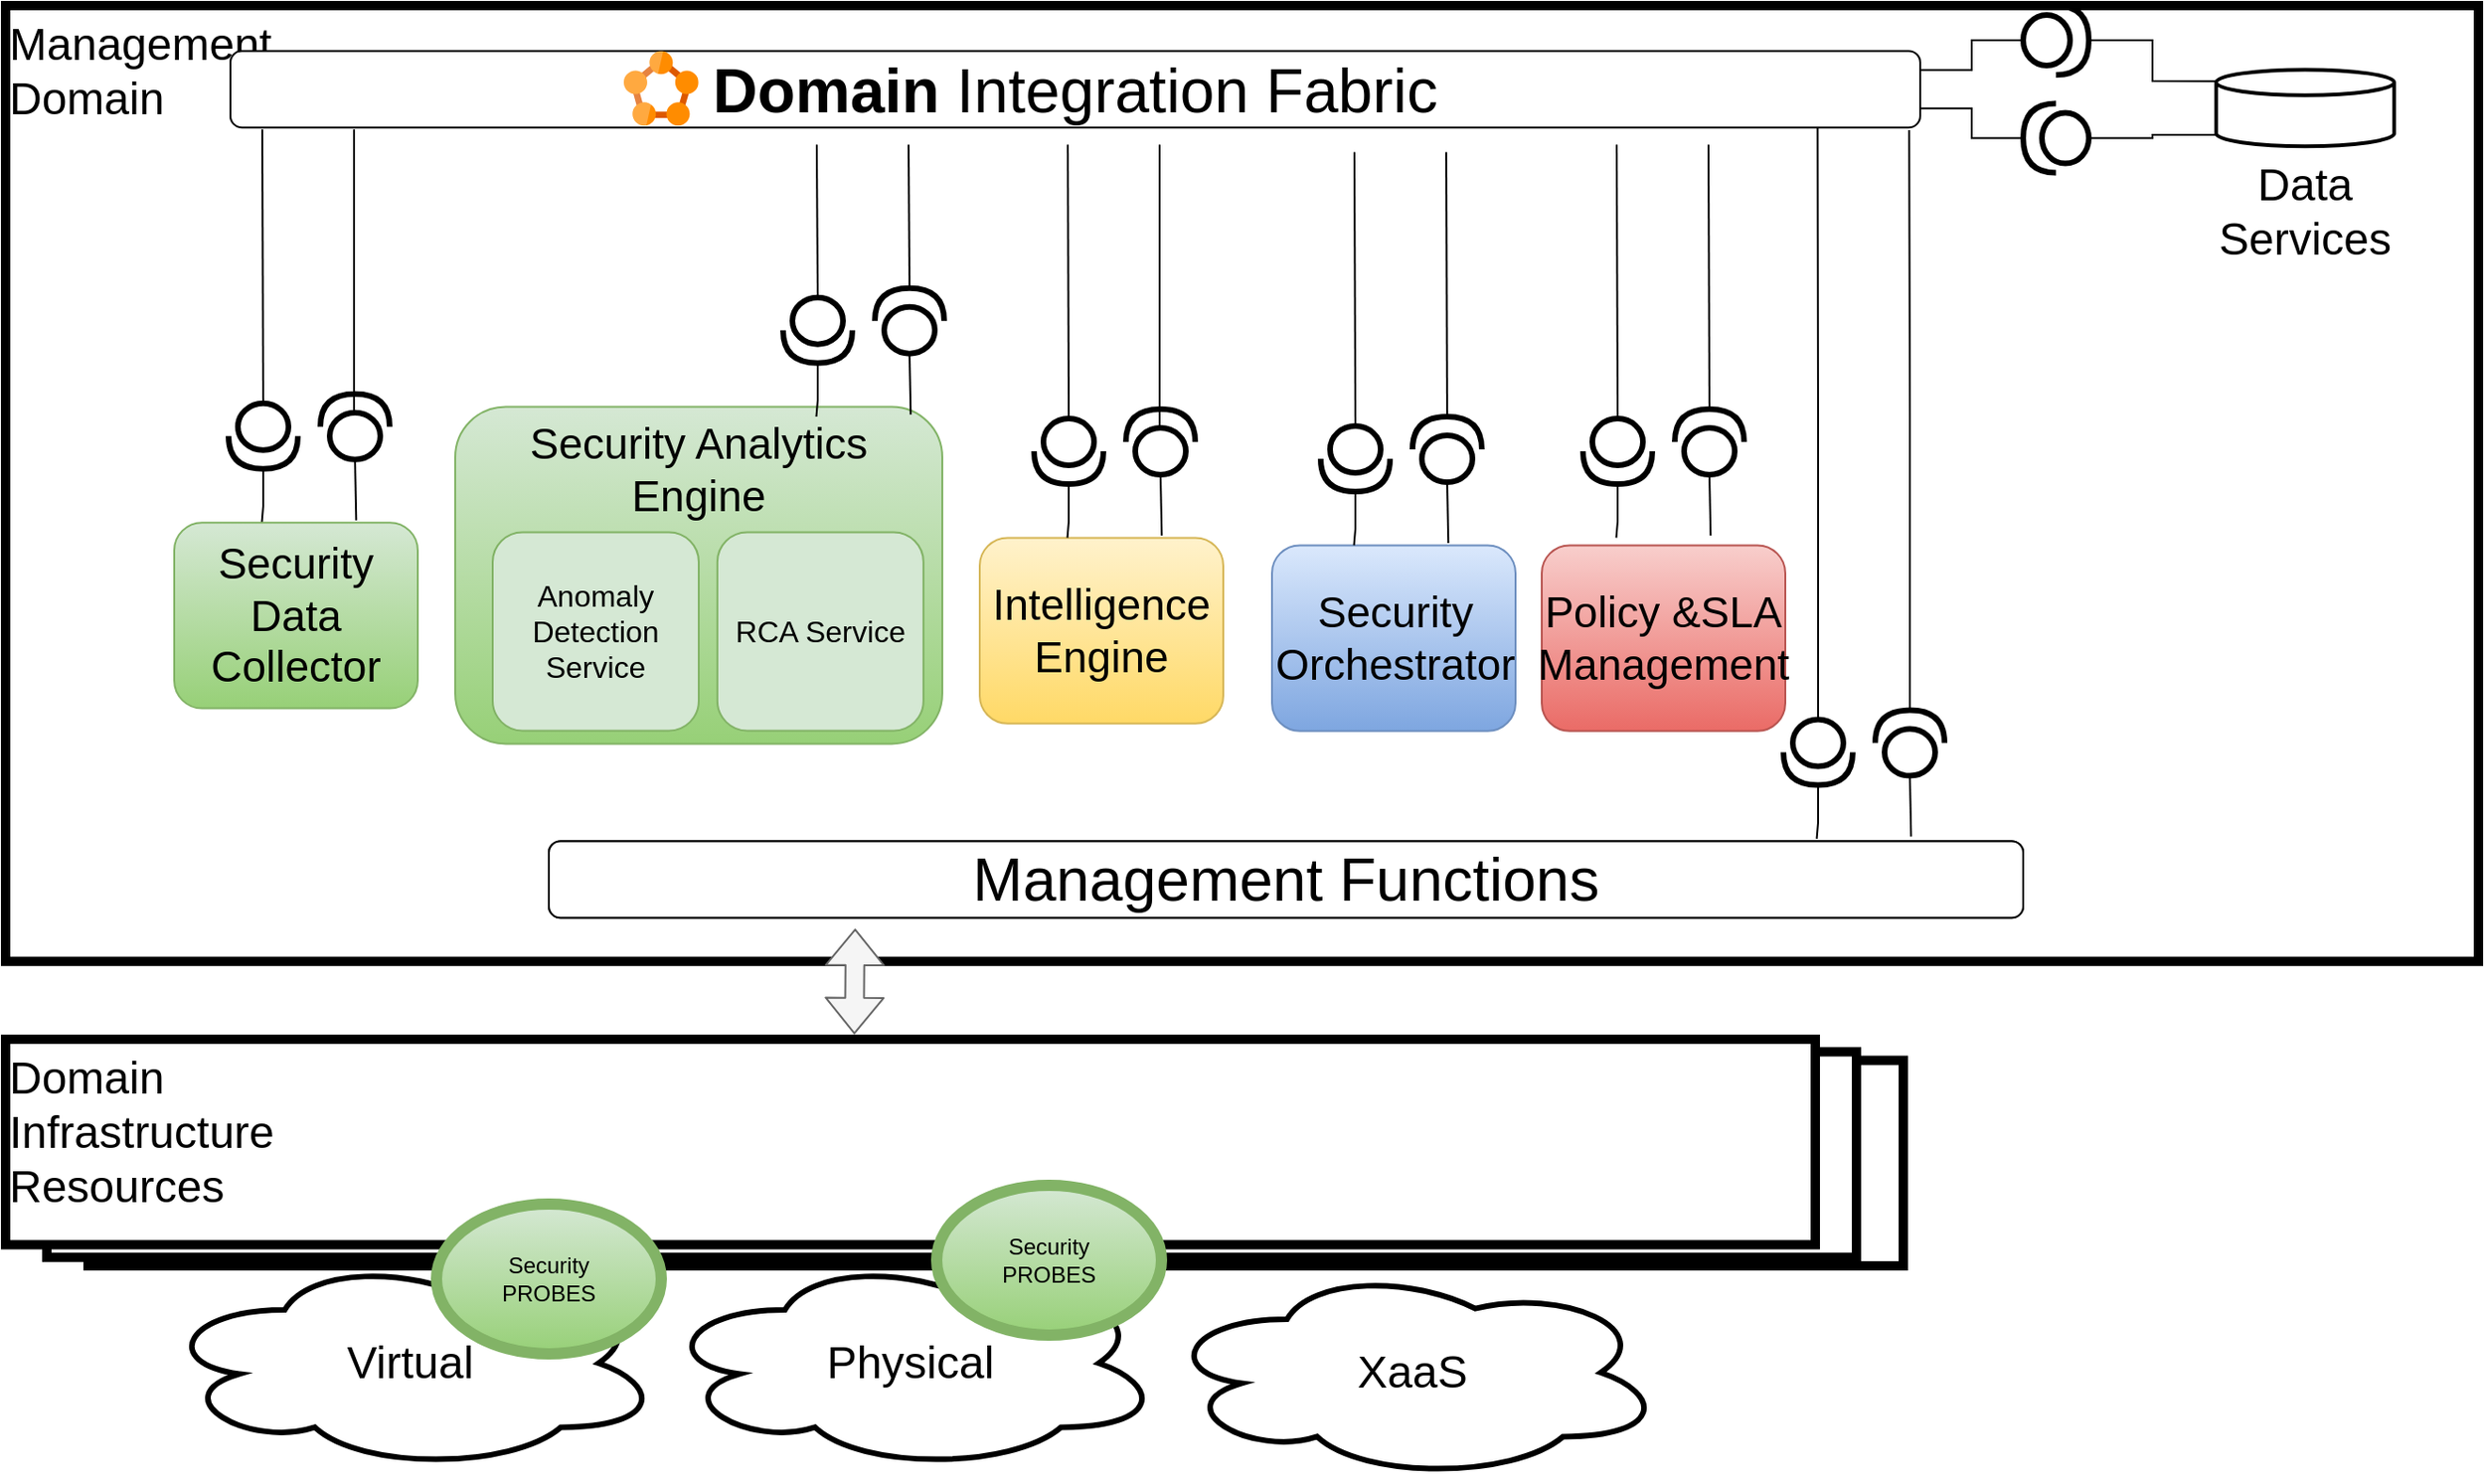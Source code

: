 <mxfile version="12.9.12" type="github" pages="4">
  <diagram id="vbSpEZDxIwtjPWaokUpX" name="Domain">
    <mxGraphModel dx="1517" dy="936" grid="1" gridSize="10" guides="1" tooltips="1" connect="1" arrows="1" fold="1" page="1" pageScale="1" pageWidth="1169" pageHeight="827" math="0" shadow="0">
      <root>
        <mxCell id="0" />
        <mxCell id="1" parent="0" />
        <mxCell id="MV4Hy2AoagP0RmXen3qM-6" value="Management&lt;br&gt;Domain" style="rounded=0;whiteSpace=wrap;html=1;fontSize=24;strokeWidth=5;align=left;verticalAlign=top;fillColor=#ffffff;" parent="1" vertex="1">
          <mxGeometry x="70" y="20" width="1320" height="510.38" as="geometry" />
        </mxCell>
        <mxCell id="BNoNXe1phgjn9KGzHpxG-6" value="&lt;font style=&quot;font-size: 32px&quot;&gt;Management Functions&lt;/font&gt;" style="rounded=1;whiteSpace=wrap;html=1;" parent="1" vertex="1">
          <mxGeometry x="360" y="466.2" width="787" height="40.91" as="geometry" />
        </mxCell>
        <mxCell id="BNoNXe1phgjn9KGzHpxG-7" value="" style="aspect=fixed;html=1;points=[];align=center;image;fontSize=12;image=img/lib/mscae/Service_Fabric.svg;" parent="1" vertex="1">
          <mxGeometry x="629.997" y="322.82" width="39.891" height="39.891" as="geometry" />
        </mxCell>
        <mxCell id="BNoNXe1phgjn9KGzHpxG-9" style="edgeStyle=orthogonalEdgeStyle;rounded=0;orthogonalLoop=1;jettySize=auto;html=1;exitX=0;exitY=0.5;exitDx=0;exitDy=0;exitPerimeter=0;entryX=0.615;entryY=0.988;entryDx=0;entryDy=0;entryPerimeter=0;endArrow=none;endFill=0;fontSize=24;" parent="1" edge="1">
          <mxGeometry relative="1" as="geometry">
            <mxPoint x="967.5" y="404.39" as="sourcePoint" />
            <mxPoint x="965.63" y="362.219" as="targetPoint" />
          </mxGeometry>
        </mxCell>
        <mxCell id="BNoNXe1phgjn9KGzHpxG-12" style="edgeStyle=orthogonalEdgeStyle;rounded=0;orthogonalLoop=1;jettySize=auto;html=1;exitX=1;exitY=0.5;exitDx=0;exitDy=0;exitPerimeter=0;entryX=0.701;entryY=1.016;entryDx=0;entryDy=0;entryPerimeter=0;endArrow=none;endFill=0;fontSize=24;" parent="1" edge="1">
          <mxGeometry relative="1" as="geometry">
            <mxPoint x="1016.5" y="399.39" as="sourcePoint" />
            <mxPoint x="1013.962" y="363.365" as="targetPoint" />
          </mxGeometry>
        </mxCell>
        <mxCell id="MV4Hy2AoagP0RmXen3qM-4" value="" style="group;fontSize=24;" parent="1" vertex="1" connectable="0">
          <mxGeometry x="486" y="343.419" width="734" height="40.907" as="geometry" />
        </mxCell>
        <mxCell id="MV4Hy2AoagP0RmXen3qM-5" value="" style="aspect=fixed;html=1;points=[];align=center;image;fontSize=12;image=img/lib/mscae/Service_Fabric.svg;" parent="MV4Hy2AoagP0RmXen3qM-4" vertex="1">
          <mxGeometry x="15.957" y="5.844" width="23.312" height="23.312" as="geometry" />
        </mxCell>
        <mxCell id="MV4Hy2AoagP0RmXen3qM-7" value="&lt;font style=&quot;font-size: 33px&quot;&gt;&lt;b&gt;Domain&lt;/b&gt; Integration Fabric&lt;/font&gt;" style="rounded=1;whiteSpace=wrap;html=1;" parent="1" vertex="1">
          <mxGeometry x="190" y="44.2" width="902" height="40.91" as="geometry" />
        </mxCell>
        <mxCell id="Y2rbPJFugSSyYV6QfgTF-3" style="edgeStyle=orthogonalEdgeStyle;rounded=0;orthogonalLoop=1;jettySize=auto;html=1;exitX=0;exitY=0.15;exitDx=0;exitDy=0;exitPerimeter=0;entryX=1;entryY=0.5;entryDx=0;entryDy=0;entryPerimeter=0;endArrow=none;endFill=0;" edge="1" parent="1" source="MV4Hy2AoagP0RmXen3qM-9" target="Y2rbPJFugSSyYV6QfgTF-2">
          <mxGeometry relative="1" as="geometry" />
        </mxCell>
        <mxCell id="Y2rbPJFugSSyYV6QfgTF-4" style="edgeStyle=orthogonalEdgeStyle;rounded=0;orthogonalLoop=1;jettySize=auto;html=1;exitX=0;exitY=0.85;exitDx=0;exitDy=0;exitPerimeter=0;entryX=0;entryY=0.5;entryDx=0;entryDy=0;entryPerimeter=0;endArrow=none;endFill=0;" edge="1" parent="1" source="MV4Hy2AoagP0RmXen3qM-9" target="Y2rbPJFugSSyYV6QfgTF-1">
          <mxGeometry relative="1" as="geometry" />
        </mxCell>
        <mxCell id="MV4Hy2AoagP0RmXen3qM-9" value="Data&lt;br&gt;Services" style="strokeWidth=2;html=1;shape=mxgraph.flowchart.database;whiteSpace=wrap;fontSize=24;verticalAlign=top;labelPosition=center;verticalLabelPosition=bottom;align=center;" parent="1" vertex="1">
          <mxGeometry x="1250" y="54.2" width="95" height="40.907" as="geometry" />
        </mxCell>
        <mxCell id="MV4Hy2AoagP0RmXen3qM-10" value="&lt;font style=&quot;font-size: 32px&quot;&gt;Management Functions&lt;/font&gt;" style="rounded=1;whiteSpace=wrap;html=1;" parent="1" vertex="1">
          <mxGeometry x="360" y="466.2" width="787" height="40.91" as="geometry" />
        </mxCell>
        <mxCell id="MV4Hy2AoagP0RmXen3qM-11" value="" style="aspect=fixed;html=1;points=[];align=center;image;fontSize=12;image=img/lib/mscae/Service_Fabric.svg;" parent="1" vertex="1">
          <mxGeometry x="399.997" y="44.2" width="39.891" height="39.891" as="geometry" />
        </mxCell>
        <mxCell id="MV4Hy2AoagP0RmXen3qM-12" style="edgeStyle=orthogonalEdgeStyle;rounded=0;orthogonalLoop=1;jettySize=auto;html=1;entryX=0.771;entryY=0.046;entryDx=0;entryDy=0;endArrow=none;endFill=0;fontSize=24;entryPerimeter=0;" parent="1" source="MV4Hy2AoagP0RmXen3qM-14" edge="1">
          <mxGeometry relative="1" as="geometry">
            <mxPoint x="1036.777" y="464.972" as="targetPoint" />
          </mxGeometry>
        </mxCell>
        <mxCell id="MV4Hy2AoagP0RmXen3qM-13" style="edgeStyle=orthogonalEdgeStyle;rounded=0;orthogonalLoop=1;jettySize=auto;html=1;exitX=0;exitY=0.5;exitDx=0;exitDy=0;exitPerimeter=0;entryX=0.778;entryY=1.076;entryDx=0;entryDy=0;entryPerimeter=0;endArrow=none;endFill=0;fontSize=24;" parent="1" source="MV4Hy2AoagP0RmXen3qM-14" edge="1">
          <mxGeometry relative="1" as="geometry">
            <mxPoint x="1037.236" y="85.109" as="targetPoint" />
          </mxGeometry>
        </mxCell>
        <mxCell id="MV4Hy2AoagP0RmXen3qM-14" value="" style="shape=providedRequiredInterface;html=1;verticalLabelPosition=bottom;strokeWidth=3;fillColor=#ffffff;fontSize=24;rotation=90;" parent="1" vertex="1">
          <mxGeometry x="1020" y="400.28" width="35" height="37" as="geometry" />
        </mxCell>
        <mxCell id="MV4Hy2AoagP0RmXen3qM-15" style="edgeStyle=orthogonalEdgeStyle;rounded=0;orthogonalLoop=1;jettySize=auto;html=1;exitX=0;exitY=0.5;exitDx=0;exitDy=0;exitPerimeter=0;entryX=0.835;entryY=0.017;entryDx=0;entryDy=0;entryPerimeter=0;endArrow=none;endFill=0;fontSize=24;" parent="1" source="MV4Hy2AoagP0RmXen3qM-17" edge="1">
          <mxGeometry relative="1" as="geometry">
            <mxPoint x="1087.145" y="463.785" as="targetPoint" />
          </mxGeometry>
        </mxCell>
        <mxCell id="MV4Hy2AoagP0RmXen3qM-16" style="edgeStyle=orthogonalEdgeStyle;rounded=0;orthogonalLoop=1;jettySize=auto;html=1;exitX=1;exitY=0.5;exitDx=0;exitDy=0;exitPerimeter=0;entryX=0.865;entryY=1.11;entryDx=0;entryDy=0;entryPerimeter=0;endArrow=none;endFill=0;fontSize=24;" parent="1" source="MV4Hy2AoagP0RmXen3qM-17" edge="1">
          <mxGeometry relative="1" as="geometry">
            <mxPoint x="1086.13" y="86.5" as="targetPoint" />
          </mxGeometry>
        </mxCell>
        <mxCell id="MV4Hy2AoagP0RmXen3qM-17" value="" style="shape=providedRequiredInterface;html=1;verticalLabelPosition=bottom;strokeWidth=3;fillColor=#ffffff;fontSize=24;rotation=-90;" parent="1" vertex="1">
          <mxGeometry x="1069" y="395.28" width="35" height="37" as="geometry" />
        </mxCell>
        <mxCell id="L7ytGBTD2fuBD8t5aJeN-1" value="" style="group" parent="1" vertex="1" connectable="0">
          <mxGeometry x="70" y="572" width="1013" height="230" as="geometry" />
        </mxCell>
        <mxCell id="L7ytGBTD2fuBD8t5aJeN-2" value="" style="rounded=0;whiteSpace=wrap;html=1;fontSize=24;fillColor=none;strokeWidth=5;align=left;verticalAlign=top;" parent="L7ytGBTD2fuBD8t5aJeN-1" vertex="1">
          <mxGeometry x="44" y="11.277" width="969" height="109.723" as="geometry" />
        </mxCell>
        <mxCell id="L7ytGBTD2fuBD8t5aJeN-3" value="" style="rounded=0;whiteSpace=wrap;html=1;fontSize=24;fillColor=#ffffff;strokeWidth=5;align=left;verticalAlign=top;" parent="L7ytGBTD2fuBD8t5aJeN-1" vertex="1">
          <mxGeometry x="22" y="6.705" width="966" height="109.723" as="geometry" />
        </mxCell>
        <mxCell id="L7ytGBTD2fuBD8t5aJeN-4" value="" style="group;fontSize=24;" parent="L7ytGBTD2fuBD8t5aJeN-1" vertex="1" connectable="0">
          <mxGeometry x="186" y="15.239" width="734" height="21.335" as="geometry" />
        </mxCell>
        <mxCell id="L7ytGBTD2fuBD8t5aJeN-5" value="" style="aspect=fixed;html=1;points=[];align=center;image;fontSize=12;image=img/lib/mscae/Service_Fabric.svg;" parent="L7ytGBTD2fuBD8t5aJeN-4" vertex="1">
          <mxGeometry x="15.957" y="3.048" width="12.158" height="12.158" as="geometry" />
        </mxCell>
        <mxCell id="L7ytGBTD2fuBD8t5aJeN-6" value="Domain&lt;br&gt;Infrastructure&lt;br&gt;Resources" style="rounded=0;whiteSpace=wrap;html=1;fontSize=24;strokeWidth=5;align=left;verticalAlign=top;fillColor=#ffffff;" parent="L7ytGBTD2fuBD8t5aJeN-1" vertex="1">
          <mxGeometry width="966" height="109.723" as="geometry" />
        </mxCell>
        <mxCell id="L7ytGBTD2fuBD8t5aJeN-7" value="Virtual" style="ellipse;shape=cloud;whiteSpace=wrap;html=1;strokeWidth=3;fillColor=#ffffff;fontSize=24;" parent="L7ytGBTD2fuBD8t5aJeN-1" vertex="1">
          <mxGeometry x="82" y="116" width="268" height="114" as="geometry" />
        </mxCell>
        <mxCell id="L7ytGBTD2fuBD8t5aJeN-8" value="Physical" style="ellipse;shape=cloud;whiteSpace=wrap;html=1;strokeWidth=3;fillColor=#ffffff;fontSize=24;" parent="L7ytGBTD2fuBD8t5aJeN-1" vertex="1">
          <mxGeometry x="349" y="116" width="268" height="114" as="geometry" />
        </mxCell>
        <mxCell id="L7ytGBTD2fuBD8t5aJeN-9" value="XaaS" style="ellipse;shape=cloud;whiteSpace=wrap;html=1;strokeWidth=3;fillColor=#ffffff;fontSize=24;" parent="L7ytGBTD2fuBD8t5aJeN-1" vertex="1">
          <mxGeometry x="617" y="121" width="268" height="114" as="geometry" />
        </mxCell>
        <mxCell id="XZ3tSQXEaPMIlbe0PDTP-1" value="Security&lt;br&gt;PROBES" style="ellipse;whiteSpace=wrap;html=1;fillColor=#d5e8d4;strokeColor=#82b366;gradientColor=#97d077;strokeWidth=6;" vertex="1" parent="L7ytGBTD2fuBD8t5aJeN-1">
          <mxGeometry x="230" y="88" width="120" height="80" as="geometry" />
        </mxCell>
        <mxCell id="XZ3tSQXEaPMIlbe0PDTP-2" value="Security&lt;br&gt;PROBES" style="ellipse;whiteSpace=wrap;html=1;fillColor=#d5e8d4;strokeColor=#82b366;gradientColor=#97d077;strokeWidth=6;" vertex="1" parent="L7ytGBTD2fuBD8t5aJeN-1">
          <mxGeometry x="497" y="78" width="120" height="80" as="geometry" />
        </mxCell>
        <mxCell id="L7ytGBTD2fuBD8t5aJeN-10" value="" style="shape=flexArrow;endArrow=classic;startArrow=classic;html=1;fontSize=24;entryX=0.469;entryY=-0.024;entryDx=0;entryDy=0;entryPerimeter=0;exitX=0.5;exitY=1;exitDx=0;exitDy=0;fillColor=#f5f5f5;strokeColor=#666666;" parent="1" target="L7ytGBTD2fuBD8t5aJeN-6" edge="1">
          <mxGeometry width="50" height="50" relative="1" as="geometry">
            <mxPoint x="523.5" y="512.91" as="sourcePoint" />
            <mxPoint x="280" y="460" as="targetPoint" />
          </mxGeometry>
        </mxCell>
        <mxCell id="L7ytGBTD2fuBD8t5aJeN-12" value="Intelligence&lt;br&gt;&lt;div&gt;&lt;span&gt;Engine&lt;/span&gt;&lt;/div&gt;" style="rounded=1;whiteSpace=wrap;html=1;gradientColor=#ffd966;fillColor=#fff2cc;strokeColor=#d6b656;labelPosition=center;verticalLabelPosition=middle;align=center;verticalAlign=middle;fontSize=23;" parent="1" vertex="1">
          <mxGeometry x="590" y="304.2" width="130" height="99.19" as="geometry" />
        </mxCell>
        <mxCell id="L7ytGBTD2fuBD8t5aJeN-15" value="&lt;div style=&quot;text-align: center&quot;&gt;&lt;span&gt;Security&lt;/span&gt;&lt;/div&gt;&lt;div style=&quot;text-align: center&quot;&gt;&lt;span&gt;Orchestrator&lt;/span&gt;&lt;/div&gt;" style="rounded=1;whiteSpace=wrap;html=1;gradientColor=#7ea6e0;fillColor=#dae8fc;strokeColor=#6c8ebf;labelPosition=center;verticalLabelPosition=middle;align=left;verticalAlign=middle;fontSize=23;" parent="1" vertex="1">
          <mxGeometry x="746" y="308.2" width="130" height="99.19" as="geometry" />
        </mxCell>
        <mxCell id="L7ytGBTD2fuBD8t5aJeN-16" value="Policy &amp;amp;SLA&lt;br&gt;Management" style="rounded=1;whiteSpace=wrap;html=1;gradientColor=#ea6b66;fillColor=#f8cecc;strokeColor=#b85450;labelPosition=center;verticalLabelPosition=middle;align=center;verticalAlign=middle;fontSize=23;" parent="1" vertex="1">
          <mxGeometry x="890" y="308.2" width="130" height="99.19" as="geometry" />
        </mxCell>
        <mxCell id="L7ytGBTD2fuBD8t5aJeN-18" value="" style="group" parent="1" vertex="1" connectable="0">
          <mxGeometry x="310" y="154.2" width="260" height="260" as="geometry" />
        </mxCell>
        <mxCell id="L7ytGBTD2fuBD8t5aJeN-11" value="Security Analytics&lt;br style=&quot;font-size: 23px&quot;&gt;Engine" style="rounded=1;whiteSpace=wrap;html=1;gradientColor=#97d077;fillColor=#d5e8d4;strokeColor=#82b366;labelPosition=center;verticalLabelPosition=middle;align=center;verticalAlign=top;fontSize=23;" parent="L7ytGBTD2fuBD8t5aJeN-18" vertex="1">
          <mxGeometry y="80" width="260" height="180" as="geometry" />
        </mxCell>
        <mxCell id="MV4Hy2AoagP0RmXen3qM-18" value="Anomaly Detection Service" style="rounded=1;whiteSpace=wrap;html=1;fillColor=#d5e8d4;strokeColor=#82b366;fontSize=16;" parent="L7ytGBTD2fuBD8t5aJeN-18" vertex="1">
          <mxGeometry x="20" y="147" width="110" height="106" as="geometry" />
        </mxCell>
        <mxCell id="MV4Hy2AoagP0RmXen3qM-19" value="RCA Service" style="rounded=1;whiteSpace=wrap;html=1;fillColor=#d5e8d4;strokeColor=#82b366;fontSize=16;" parent="L7ytGBTD2fuBD8t5aJeN-18" vertex="1">
          <mxGeometry x="139.94" y="147" width="110" height="106" as="geometry" />
        </mxCell>
        <mxCell id="L7ytGBTD2fuBD8t5aJeN-36" style="edgeStyle=orthogonalEdgeStyle;rounded=0;orthogonalLoop=1;jettySize=auto;html=1;exitX=0;exitY=0.5;exitDx=0;exitDy=0;exitPerimeter=0;endArrow=none;endFill=0;fontSize=24;" parent="1" source="L7ytGBTD2fuBD8t5aJeN-39" edge="1">
          <mxGeometry relative="1" as="geometry">
            <mxPoint x="637" y="94.2" as="targetPoint" />
          </mxGeometry>
        </mxCell>
        <mxCell id="L7ytGBTD2fuBD8t5aJeN-37" style="edgeStyle=orthogonalEdgeStyle;rounded=0;orthogonalLoop=1;jettySize=auto;html=1;endArrow=none;endFill=0;fontSize=24;" parent="1" edge="1">
          <mxGeometry relative="1" as="geometry">
            <mxPoint x="686" y="94.2" as="targetPoint" />
            <mxPoint x="686" y="250" as="sourcePoint" />
          </mxGeometry>
        </mxCell>
        <mxCell id="L7ytGBTD2fuBD8t5aJeN-38" value="" style="shape=providedRequiredInterface;html=1;verticalLabelPosition=bottom;strokeWidth=3;fillColor=#ffffff;fontSize=24;rotation=-90;" parent="1" vertex="1">
          <mxGeometry x="669" y="234.51" width="35" height="37" as="geometry" />
        </mxCell>
        <mxCell id="L7ytGBTD2fuBD8t5aJeN-39" value="" style="shape=providedRequiredInterface;html=1;verticalLabelPosition=bottom;strokeWidth=3;fillColor=#ffffff;fontSize=24;rotation=90;" parent="1" vertex="1">
          <mxGeometry x="620" y="239.51" width="35" height="37" as="geometry" />
        </mxCell>
        <mxCell id="L7ytGBTD2fuBD8t5aJeN-40" style="edgeStyle=orthogonalEdgeStyle;rounded=0;orthogonalLoop=1;jettySize=auto;html=1;entryX=0.771;entryY=0.046;entryDx=0;entryDy=0;endArrow=none;endFill=0;fontSize=24;entryPerimeter=0;" parent="1" source="L7ytGBTD2fuBD8t5aJeN-39" edge="1">
          <mxGeometry relative="1" as="geometry">
            <mxPoint x="636.777" y="304.202" as="targetPoint" />
          </mxGeometry>
        </mxCell>
        <mxCell id="L7ytGBTD2fuBD8t5aJeN-41" style="edgeStyle=orthogonalEdgeStyle;rounded=0;orthogonalLoop=1;jettySize=auto;html=1;exitX=0;exitY=0.5;exitDx=0;exitDy=0;exitPerimeter=0;entryX=0.835;entryY=0.017;entryDx=0;entryDy=0;entryPerimeter=0;endArrow=none;endFill=0;fontSize=24;" parent="1" source="L7ytGBTD2fuBD8t5aJeN-38" edge="1">
          <mxGeometry relative="1" as="geometry">
            <mxPoint x="687.145" y="303.015" as="targetPoint" />
          </mxGeometry>
        </mxCell>
        <mxCell id="L7ytGBTD2fuBD8t5aJeN-42" style="edgeStyle=orthogonalEdgeStyle;rounded=0;orthogonalLoop=1;jettySize=auto;html=1;entryX=0.771;entryY=0.046;entryDx=0;entryDy=0;endArrow=none;endFill=0;fontSize=24;entryPerimeter=0;" parent="1" source="L7ytGBTD2fuBD8t5aJeN-45" edge="1">
          <mxGeometry relative="1" as="geometry">
            <mxPoint x="789.777" y="308.202" as="targetPoint" />
          </mxGeometry>
        </mxCell>
        <mxCell id="L7ytGBTD2fuBD8t5aJeN-43" style="edgeStyle=orthogonalEdgeStyle;rounded=0;orthogonalLoop=1;jettySize=auto;html=1;exitX=0;exitY=0.5;exitDx=0;exitDy=0;exitPerimeter=0;entryX=0.835;entryY=0.017;entryDx=0;entryDy=0;entryPerimeter=0;endArrow=none;endFill=0;fontSize=24;" parent="1" source="L7ytGBTD2fuBD8t5aJeN-44" edge="1">
          <mxGeometry relative="1" as="geometry">
            <mxPoint x="840.145" y="307.015" as="targetPoint" />
          </mxGeometry>
        </mxCell>
        <mxCell id="L7ytGBTD2fuBD8t5aJeN-44" value="" style="shape=providedRequiredInterface;html=1;verticalLabelPosition=bottom;strokeWidth=3;fillColor=#ffffff;fontSize=24;rotation=-90;" parent="1" vertex="1">
          <mxGeometry x="822" y="238.51" width="35" height="37" as="geometry" />
        </mxCell>
        <mxCell id="L7ytGBTD2fuBD8t5aJeN-45" value="" style="shape=providedRequiredInterface;html=1;verticalLabelPosition=bottom;strokeWidth=3;fillColor=#ffffff;fontSize=24;rotation=90;" parent="1" vertex="1">
          <mxGeometry x="773" y="243.51" width="35" height="37" as="geometry" />
        </mxCell>
        <mxCell id="L7ytGBTD2fuBD8t5aJeN-46" style="edgeStyle=orthogonalEdgeStyle;rounded=0;orthogonalLoop=1;jettySize=auto;html=1;exitX=0;exitY=0.5;exitDx=0;exitDy=0;exitPerimeter=0;endArrow=none;endFill=0;fontSize=24;" parent="1" source="L7ytGBTD2fuBD8t5aJeN-45" edge="1">
          <mxGeometry relative="1" as="geometry">
            <mxPoint x="790.0" y="98.2" as="targetPoint" />
          </mxGeometry>
        </mxCell>
        <mxCell id="L7ytGBTD2fuBD8t5aJeN-47" style="edgeStyle=orthogonalEdgeStyle;rounded=0;orthogonalLoop=1;jettySize=auto;html=1;exitX=1;exitY=0.5;exitDx=0;exitDy=0;exitPerimeter=0;endArrow=none;endFill=0;fontSize=24;" parent="1" source="L7ytGBTD2fuBD8t5aJeN-44" edge="1">
          <mxGeometry relative="1" as="geometry">
            <mxPoint x="839.0" y="98.2" as="targetPoint" />
          </mxGeometry>
        </mxCell>
        <mxCell id="L7ytGBTD2fuBD8t5aJeN-48" style="edgeStyle=orthogonalEdgeStyle;rounded=0;orthogonalLoop=1;jettySize=auto;html=1;entryX=0.771;entryY=0.046;entryDx=0;entryDy=0;endArrow=none;endFill=0;fontSize=24;entryPerimeter=0;" parent="1" source="L7ytGBTD2fuBD8t5aJeN-51" edge="1">
          <mxGeometry relative="1" as="geometry">
            <mxPoint x="929.777" y="304.202" as="targetPoint" />
          </mxGeometry>
        </mxCell>
        <mxCell id="L7ytGBTD2fuBD8t5aJeN-49" style="edgeStyle=orthogonalEdgeStyle;rounded=0;orthogonalLoop=1;jettySize=auto;html=1;exitX=0;exitY=0.5;exitDx=0;exitDy=0;exitPerimeter=0;entryX=0.835;entryY=0.017;entryDx=0;entryDy=0;entryPerimeter=0;endArrow=none;endFill=0;fontSize=24;" parent="1" source="L7ytGBTD2fuBD8t5aJeN-50" edge="1">
          <mxGeometry relative="1" as="geometry">
            <mxPoint x="980.145" y="303.015" as="targetPoint" />
          </mxGeometry>
        </mxCell>
        <mxCell id="L7ytGBTD2fuBD8t5aJeN-50" value="" style="shape=providedRequiredInterface;html=1;verticalLabelPosition=bottom;strokeWidth=3;fillColor=#ffffff;fontSize=24;rotation=-90;" parent="1" vertex="1">
          <mxGeometry x="962" y="234.51" width="35" height="37" as="geometry" />
        </mxCell>
        <mxCell id="L7ytGBTD2fuBD8t5aJeN-51" value="" style="shape=providedRequiredInterface;html=1;verticalLabelPosition=bottom;strokeWidth=3;fillColor=#ffffff;fontSize=24;rotation=90;" parent="1" vertex="1">
          <mxGeometry x="913" y="239.51" width="35" height="37" as="geometry" />
        </mxCell>
        <mxCell id="L7ytGBTD2fuBD8t5aJeN-52" style="edgeStyle=orthogonalEdgeStyle;rounded=0;orthogonalLoop=1;jettySize=auto;html=1;exitX=0;exitY=0.5;exitDx=0;exitDy=0;exitPerimeter=0;endArrow=none;endFill=0;fontSize=24;" parent="1" source="L7ytGBTD2fuBD8t5aJeN-51" edge="1">
          <mxGeometry relative="1" as="geometry">
            <mxPoint x="930" y="94.2" as="targetPoint" />
          </mxGeometry>
        </mxCell>
        <mxCell id="L7ytGBTD2fuBD8t5aJeN-53" style="edgeStyle=orthogonalEdgeStyle;rounded=0;orthogonalLoop=1;jettySize=auto;html=1;exitX=1;exitY=0.5;exitDx=0;exitDy=0;exitPerimeter=0;endArrow=none;endFill=0;fontSize=24;" parent="1" source="L7ytGBTD2fuBD8t5aJeN-50" edge="1">
          <mxGeometry relative="1" as="geometry">
            <mxPoint x="979" y="94.2" as="targetPoint" />
          </mxGeometry>
        </mxCell>
        <mxCell id="L7ytGBTD2fuBD8t5aJeN-54" style="edgeStyle=orthogonalEdgeStyle;rounded=0;orthogonalLoop=1;jettySize=auto;html=1;entryX=0.771;entryY=0.046;entryDx=0;entryDy=0;endArrow=none;endFill=0;fontSize=24;entryPerimeter=0;" parent="1" source="L7ytGBTD2fuBD8t5aJeN-57" edge="1">
          <mxGeometry relative="1" as="geometry">
            <mxPoint x="502.777" y="239.512" as="targetPoint" />
          </mxGeometry>
        </mxCell>
        <mxCell id="L7ytGBTD2fuBD8t5aJeN-55" style="edgeStyle=orthogonalEdgeStyle;rounded=0;orthogonalLoop=1;jettySize=auto;html=1;exitX=0;exitY=0.5;exitDx=0;exitDy=0;exitPerimeter=0;entryX=0.835;entryY=0.017;entryDx=0;entryDy=0;entryPerimeter=0;endArrow=none;endFill=0;fontSize=24;" parent="1" source="L7ytGBTD2fuBD8t5aJeN-56" edge="1">
          <mxGeometry relative="1" as="geometry">
            <mxPoint x="553.145" y="238.325" as="targetPoint" />
          </mxGeometry>
        </mxCell>
        <mxCell id="L7ytGBTD2fuBD8t5aJeN-56" value="" style="shape=providedRequiredInterface;html=1;verticalLabelPosition=bottom;strokeWidth=3;fillColor=#ffffff;fontSize=24;rotation=-90;" parent="1" vertex="1">
          <mxGeometry x="535" y="169.82" width="35" height="37" as="geometry" />
        </mxCell>
        <mxCell id="L7ytGBTD2fuBD8t5aJeN-57" value="" style="shape=providedRequiredInterface;html=1;verticalLabelPosition=bottom;strokeWidth=3;fillColor=#ffffff;fontSize=24;rotation=90;" parent="1" vertex="1">
          <mxGeometry x="486" y="174.82" width="35" height="37" as="geometry" />
        </mxCell>
        <mxCell id="L7ytGBTD2fuBD8t5aJeN-58" style="edgeStyle=orthogonalEdgeStyle;rounded=0;orthogonalLoop=1;jettySize=auto;html=1;exitX=0;exitY=0.5;exitDx=0;exitDy=0;exitPerimeter=0;endArrow=none;endFill=0;fontSize=24;" parent="1" source="L7ytGBTD2fuBD8t5aJeN-57" edge="1">
          <mxGeometry relative="1" as="geometry">
            <mxPoint x="503" y="94.2" as="targetPoint" />
          </mxGeometry>
        </mxCell>
        <mxCell id="L7ytGBTD2fuBD8t5aJeN-59" style="edgeStyle=orthogonalEdgeStyle;rounded=0;orthogonalLoop=1;jettySize=auto;html=1;exitX=1;exitY=0.5;exitDx=0;exitDy=0;exitPerimeter=0;endArrow=none;endFill=0;fontSize=24;" parent="1" source="L7ytGBTD2fuBD8t5aJeN-56" edge="1">
          <mxGeometry relative="1" as="geometry">
            <mxPoint x="552" y="94.2" as="targetPoint" />
          </mxGeometry>
        </mxCell>
        <mxCell id="Y2rbPJFugSSyYV6QfgTF-6" style="edgeStyle=orthogonalEdgeStyle;rounded=0;orthogonalLoop=1;jettySize=auto;html=1;exitX=1;exitY=0.5;exitDx=0;exitDy=0;exitPerimeter=0;entryX=1;entryY=0.75;entryDx=0;entryDy=0;endArrow=none;endFill=0;" edge="1" parent="1" source="Y2rbPJFugSSyYV6QfgTF-1" target="MV4Hy2AoagP0RmXen3qM-7">
          <mxGeometry relative="1" as="geometry" />
        </mxCell>
        <mxCell id="Y2rbPJFugSSyYV6QfgTF-1" value="" style="shape=providedRequiredInterface;html=1;verticalLabelPosition=bottom;strokeWidth=3;fillColor=#ffffff;fontSize=24;rotation=-180;" vertex="1" parent="1">
          <mxGeometry x="1147" y="72.31" width="35" height="37" as="geometry" />
        </mxCell>
        <mxCell id="Y2rbPJFugSSyYV6QfgTF-5" style="edgeStyle=orthogonalEdgeStyle;rounded=0;orthogonalLoop=1;jettySize=auto;html=1;exitX=0;exitY=0.5;exitDx=0;exitDy=0;exitPerimeter=0;entryX=1;entryY=0.25;entryDx=0;entryDy=0;endArrow=none;endFill=0;" edge="1" parent="1" source="Y2rbPJFugSSyYV6QfgTF-2" target="MV4Hy2AoagP0RmXen3qM-7">
          <mxGeometry relative="1" as="geometry" />
        </mxCell>
        <mxCell id="Y2rbPJFugSSyYV6QfgTF-2" value="" style="shape=providedRequiredInterface;html=1;verticalLabelPosition=bottom;strokeWidth=3;fillColor=#ffffff;fontSize=24;rotation=0;" vertex="1" parent="1">
          <mxGeometry x="1147" y="20.0" width="35" height="37" as="geometry" />
        </mxCell>
        <mxCell id="rub3GCaUFtD9kVZ1KFbl-4" style="edgeStyle=orthogonalEdgeStyle;rounded=0;orthogonalLoop=1;jettySize=auto;html=1;exitX=0;exitY=0.5;exitDx=0;exitDy=0;exitPerimeter=0;endArrow=none;endFill=0;fontSize=24;" edge="1" source="rub3GCaUFtD9kVZ1KFbl-6" parent="1">
          <mxGeometry relative="1" as="geometry">
            <mxPoint x="207" y="86.09" as="targetPoint" />
          </mxGeometry>
        </mxCell>
        <mxCell id="rub3GCaUFtD9kVZ1KFbl-5" style="edgeStyle=orthogonalEdgeStyle;rounded=0;orthogonalLoop=1;jettySize=auto;html=1;endArrow=none;endFill=0;fontSize=24;" edge="1" parent="1">
          <mxGeometry relative="1" as="geometry">
            <mxPoint x="256" y="86.09" as="targetPoint" />
            <mxPoint x="256" y="241.89" as="sourcePoint" />
          </mxGeometry>
        </mxCell>
        <mxCell id="rub3GCaUFtD9kVZ1KFbl-6" value="" style="shape=providedRequiredInterface;html=1;verticalLabelPosition=bottom;strokeWidth=3;fillColor=#ffffff;fontSize=24;rotation=90;" vertex="1" parent="1">
          <mxGeometry x="190" y="231.4" width="35" height="37" as="geometry" />
        </mxCell>
        <mxCell id="rub3GCaUFtD9kVZ1KFbl-7" value="" style="shape=providedRequiredInterface;html=1;verticalLabelPosition=bottom;strokeWidth=3;fillColor=#ffffff;fontSize=24;rotation=-90;" vertex="1" parent="1">
          <mxGeometry x="239" y="226.4" width="35" height="37" as="geometry" />
        </mxCell>
        <mxCell id="rub3GCaUFtD9kVZ1KFbl-8" style="edgeStyle=orthogonalEdgeStyle;rounded=0;orthogonalLoop=1;jettySize=auto;html=1;exitX=0;exitY=0.5;exitDx=0;exitDy=0;exitPerimeter=0;entryX=0.835;entryY=0.017;entryDx=0;entryDy=0;entryPerimeter=0;endArrow=none;endFill=0;fontSize=24;" edge="1" source="rub3GCaUFtD9kVZ1KFbl-7" parent="1">
          <mxGeometry relative="1" as="geometry">
            <mxPoint x="257.145" y="294.905" as="targetPoint" />
          </mxGeometry>
        </mxCell>
        <mxCell id="rub3GCaUFtD9kVZ1KFbl-9" style="edgeStyle=orthogonalEdgeStyle;rounded=0;orthogonalLoop=1;jettySize=auto;html=1;entryX=0.771;entryY=0.046;entryDx=0;entryDy=0;endArrow=none;endFill=0;fontSize=24;entryPerimeter=0;" edge="1" source="rub3GCaUFtD9kVZ1KFbl-6" parent="1">
          <mxGeometry relative="1" as="geometry">
            <mxPoint x="206.777" y="296.092" as="targetPoint" />
          </mxGeometry>
        </mxCell>
        <mxCell id="rub3GCaUFtD9kVZ1KFbl-10" value="Security&lt;br&gt;Data Collector" style="rounded=1;whiteSpace=wrap;html=1;gradientColor=#97d077;fillColor=#d5e8d4;strokeColor=#82b366;labelPosition=center;verticalLabelPosition=middle;align=center;verticalAlign=middle;fontSize=23;" vertex="1" parent="1">
          <mxGeometry x="160" y="296.09" width="130" height="99.19" as="geometry" />
        </mxCell>
      </root>
    </mxGraphModel>
  </diagram>
  <diagram id="c6sg14IkiNQq7ziwsip3" name="ZSM Mapping">
    <mxGraphModel dx="1770" dy="1919" grid="1" gridSize="10" guides="1" tooltips="1" connect="1" arrows="1" fold="1" page="1" pageScale="1" pageWidth="1169" pageHeight="827" math="0" shadow="0">
      <root>
        <mxCell id="dCaCou-QPLY2ix1EQ3Cx-0" />
        <mxCell id="dCaCou-QPLY2ix1EQ3Cx-1" parent="dCaCou-QPLY2ix1EQ3Cx-0" />
        <mxCell id="dCaCou-QPLY2ix1EQ3Cx-22" value="&lt;b&gt;E2E&lt;/b&gt;&lt;br&gt;Service&lt;br&gt;Management&lt;br&gt;Domain" style="rounded=0;whiteSpace=wrap;html=1;fontSize=24;fillColor=#ffffff;strokeWidth=5;align=left;verticalAlign=top;" parent="dCaCou-QPLY2ix1EQ3Cx-1" vertex="1">
          <mxGeometry x="58" y="-378" width="1111" height="438" as="geometry" />
        </mxCell>
        <mxCell id="dCaCou-QPLY2ix1EQ3Cx-2" value="&lt;font style=&quot;font-size: 23px&quot;&gt;E2E&amp;nbsp;&lt;br&gt;Management Functions&lt;/font&gt;" style="rounded=1;whiteSpace=wrap;html=1;" parent="dCaCou-QPLY2ix1EQ3Cx-1" vertex="1">
          <mxGeometry x="815" y="-376" width="256" height="70" as="geometry" />
        </mxCell>
        <mxCell id="dCaCou-QPLY2ix1EQ3Cx-97" style="edgeStyle=orthogonalEdgeStyle;rounded=0;orthogonalLoop=1;jettySize=auto;html=1;exitX=0;exitY=0.5;exitDx=0;exitDy=0;exitPerimeter=0;entryX=0;entryY=0.5;entryDx=0;entryDy=0;entryPerimeter=0;endArrow=none;endFill=0;fontSize=24;" parent="dCaCou-QPLY2ix1EQ3Cx-1" source="dCaCou-QPLY2ix1EQ3Cx-14" target="dCaCou-QPLY2ix1EQ3Cx-95" edge="1">
          <mxGeometry relative="1" as="geometry" />
        </mxCell>
        <mxCell id="dCaCou-QPLY2ix1EQ3Cx-98" style="edgeStyle=orthogonalEdgeStyle;rounded=0;orthogonalLoop=1;jettySize=auto;html=1;exitX=0.5;exitY=1;exitDx=0;exitDy=0;exitPerimeter=0;entryX=1;entryY=0.5;entryDx=0;entryDy=0;entryPerimeter=0;endArrow=none;endFill=0;fontSize=24;" parent="dCaCou-QPLY2ix1EQ3Cx-1" source="dCaCou-QPLY2ix1EQ3Cx-14" target="dCaCou-QPLY2ix1EQ3Cx-96" edge="1">
          <mxGeometry relative="1" as="geometry" />
        </mxCell>
        <mxCell id="dCaCou-QPLY2ix1EQ3Cx-14" value="Data&lt;br&gt;Services" style="strokeWidth=2;html=1;shape=mxgraph.flowchart.database;whiteSpace=wrap;fontSize=24;verticalAlign=bottom;labelPosition=center;verticalLabelPosition=top;align=center;" parent="dCaCou-QPLY2ix1EQ3Cx-1" vertex="1">
          <mxGeometry x="1064" y="-273" width="95" height="70" as="geometry" />
        </mxCell>
        <mxCell id="dCaCou-QPLY2ix1EQ3Cx-16" value="" style="group;fontSize=24;" parent="dCaCou-QPLY2ix1EQ3Cx-1" vertex="1" connectable="0">
          <mxGeometry x="164" y="210" width="920" height="70" as="geometry" />
        </mxCell>
        <mxCell id="dCaCou-QPLY2ix1EQ3Cx-17" value="&lt;font style=&quot;font-size: 33px&quot;&gt;&lt;b&gt;Cross/Inter Domain&lt;/b&gt; Integration Fabric&lt;/font&gt;" style="rounded=1;whiteSpace=wrap;html=1;" parent="dCaCou-QPLY2ix1EQ3Cx-16" vertex="1">
          <mxGeometry width="920" height="70" as="geometry" />
        </mxCell>
        <mxCell id="dCaCou-QPLY2ix1EQ3Cx-18" value="" style="aspect=fixed;html=1;points=[];align=center;image;fontSize=12;image=img/lib/mscae/Service_Fabric.svg;" parent="dCaCou-QPLY2ix1EQ3Cx-16" vertex="1">
          <mxGeometry x="20" y="10" width="50" height="50" as="geometry" />
        </mxCell>
        <mxCell id="dCaCou-QPLY2ix1EQ3Cx-79" style="edgeStyle=orthogonalEdgeStyle;rounded=0;orthogonalLoop=1;jettySize=auto;html=1;exitX=0.75;exitY=1;exitDx=0;exitDy=0;entryX=0;entryY=0.5;entryDx=0;entryDy=0;entryPerimeter=0;endArrow=none;endFill=0;fontSize=24;" parent="dCaCou-QPLY2ix1EQ3Cx-1" source="dCaCou-QPLY2ix1EQ3Cx-26" target="dCaCou-QPLY2ix1EQ3Cx-73" edge="1">
          <mxGeometry relative="1" as="geometry" />
        </mxCell>
        <mxCell id="dCaCou-QPLY2ix1EQ3Cx-26" value="" style="rounded=1;whiteSpace=wrap;html=1;" parent="dCaCou-QPLY2ix1EQ3Cx-1" vertex="1">
          <mxGeometry x="230" y="-376" width="585" height="96" as="geometry" />
        </mxCell>
        <mxCell id="dCaCou-QPLY2ix1EQ3Cx-31" value="" style="group" parent="dCaCou-QPLY2ix1EQ3Cx-1" vertex="1" connectable="0">
          <mxGeometry x="50" y="490" width="1013" height="232" as="geometry" />
        </mxCell>
        <mxCell id="dCaCou-QPLY2ix1EQ3Cx-29" value="" style="rounded=0;whiteSpace=wrap;html=1;fontSize=24;fillColor=none;strokeWidth=5;align=left;verticalAlign=top;" parent="dCaCou-QPLY2ix1EQ3Cx-31" vertex="1">
          <mxGeometry x="44" y="21.622" width="969" height="210.378" as="geometry" />
        </mxCell>
        <mxCell id="dCaCou-QPLY2ix1EQ3Cx-27" value="" style="rounded=0;whiteSpace=wrap;html=1;fontSize=24;fillColor=#ffffff;strokeWidth=5;align=left;verticalAlign=top;" parent="dCaCou-QPLY2ix1EQ3Cx-31" vertex="1">
          <mxGeometry x="22" y="12.856" width="966" height="210.378" as="geometry" />
        </mxCell>
        <mxCell id="dCaCou-QPLY2ix1EQ3Cx-23" value="" style="group;fontSize=24;" parent="dCaCou-QPLY2ix1EQ3Cx-31" vertex="1" connectable="0">
          <mxGeometry x="186" y="29.219" width="734" height="40.907" as="geometry" />
        </mxCell>
        <mxCell id="dCaCou-QPLY2ix1EQ3Cx-25" value="" style="aspect=fixed;html=1;points=[];align=center;image;fontSize=12;image=img/lib/mscae/Service_Fabric.svg;" parent="dCaCou-QPLY2ix1EQ3Cx-23" vertex="1">
          <mxGeometry x="15.957" y="5.844" width="23.312" height="23.312" as="geometry" />
        </mxCell>
        <mxCell id="dCaCou-QPLY2ix1EQ3Cx-28" value="Management&lt;br&gt;Domain" style="rounded=0;whiteSpace=wrap;html=1;fontSize=24;strokeWidth=5;align=left;verticalAlign=top;fillColor=#ffffff;" parent="dCaCou-QPLY2ix1EQ3Cx-31" vertex="1">
          <mxGeometry width="966" height="210.378" as="geometry" />
        </mxCell>
        <mxCell id="dCaCou-QPLY2ix1EQ3Cx-24" value="&lt;font style=&quot;font-size: 33px&quot;&gt;&lt;b&gt;Domain&lt;/b&gt; Integration Fabric&lt;/font&gt;" style="rounded=1;whiteSpace=wrap;html=1;" parent="dCaCou-QPLY2ix1EQ3Cx-31" vertex="1">
          <mxGeometry x="320" y="7.6" width="562" height="40.91" as="geometry" />
        </mxCell>
        <mxCell id="dCaCou-QPLY2ix1EQ3Cx-35" value="" style="edgeStyle=orthogonalEdgeStyle;rounded=0;orthogonalLoop=1;jettySize=auto;html=1;fontSize=24;entryX=1;entryY=0.5;entryDx=0;entryDy=0;" parent="dCaCou-QPLY2ix1EQ3Cx-31" source="dCaCou-QPLY2ix1EQ3Cx-32" target="dCaCou-QPLY2ix1EQ3Cx-24" edge="1">
          <mxGeometry relative="1" as="geometry" />
        </mxCell>
        <mxCell id="dCaCou-QPLY2ix1EQ3Cx-32" value="Data&lt;br&gt;Services" style="strokeWidth=2;html=1;shape=mxgraph.flowchart.database;whiteSpace=wrap;fontSize=24;verticalAlign=top;labelPosition=center;verticalLabelPosition=bottom;align=center;" parent="dCaCou-QPLY2ix1EQ3Cx-31" vertex="1">
          <mxGeometry x="854" y="80.06" width="95" height="40.907" as="geometry" />
        </mxCell>
        <mxCell id="dCaCou-QPLY2ix1EQ3Cx-33" value="&lt;font style=&quot;font-size: 32px&quot;&gt;Management Functions&lt;/font&gt;" style="rounded=1;whiteSpace=wrap;html=1;" parent="dCaCou-QPLY2ix1EQ3Cx-31" vertex="1">
          <mxGeometry x="60" y="152" width="787" height="40.91" as="geometry" />
        </mxCell>
        <mxCell id="dCaCou-QPLY2ix1EQ3Cx-67" value="" style="aspect=fixed;html=1;points=[];align=center;image;fontSize=12;image=img/lib/mscae/Service_Fabric.svg;" parent="dCaCou-QPLY2ix1EQ3Cx-31" vertex="1">
          <mxGeometry x="329.997" y="8.62" width="39.891" height="39.891" as="geometry" />
        </mxCell>
        <mxCell id="dCaCou-QPLY2ix1EQ3Cx-103" style="edgeStyle=orthogonalEdgeStyle;rounded=0;orthogonalLoop=1;jettySize=auto;html=1;entryX=0.771;entryY=0.046;entryDx=0;entryDy=0;endArrow=none;endFill=0;fontSize=24;entryPerimeter=0;" parent="dCaCou-QPLY2ix1EQ3Cx-31" source="dCaCou-QPLY2ix1EQ3Cx-101" target="dCaCou-QPLY2ix1EQ3Cx-33" edge="1">
          <mxGeometry relative="1" as="geometry" />
        </mxCell>
        <mxCell id="dCaCou-QPLY2ix1EQ3Cx-105" style="edgeStyle=orthogonalEdgeStyle;rounded=0;orthogonalLoop=1;jettySize=auto;html=1;exitX=0;exitY=0.5;exitDx=0;exitDy=0;exitPerimeter=0;entryX=0.615;entryY=0.988;entryDx=0;entryDy=0;entryPerimeter=0;endArrow=none;endFill=0;fontSize=24;" parent="dCaCou-QPLY2ix1EQ3Cx-31" source="dCaCou-QPLY2ix1EQ3Cx-101" target="dCaCou-QPLY2ix1EQ3Cx-24" edge="1">
          <mxGeometry relative="1" as="geometry" />
        </mxCell>
        <mxCell id="dCaCou-QPLY2ix1EQ3Cx-101" value="" style="shape=providedRequiredInterface;html=1;verticalLabelPosition=bottom;strokeWidth=3;fillColor=#ffffff;fontSize=24;rotation=90;" parent="dCaCou-QPLY2ix1EQ3Cx-31" vertex="1">
          <mxGeometry x="650" y="89.19" width="35" height="37" as="geometry" />
        </mxCell>
        <mxCell id="dCaCou-QPLY2ix1EQ3Cx-104" style="edgeStyle=orthogonalEdgeStyle;rounded=0;orthogonalLoop=1;jettySize=auto;html=1;exitX=0;exitY=0.5;exitDx=0;exitDy=0;exitPerimeter=0;entryX=0.835;entryY=0.017;entryDx=0;entryDy=0;entryPerimeter=0;endArrow=none;endFill=0;fontSize=24;" parent="dCaCou-QPLY2ix1EQ3Cx-31" source="dCaCou-QPLY2ix1EQ3Cx-102" target="dCaCou-QPLY2ix1EQ3Cx-33" edge="1">
          <mxGeometry relative="1" as="geometry" />
        </mxCell>
        <mxCell id="dCaCou-QPLY2ix1EQ3Cx-106" style="edgeStyle=orthogonalEdgeStyle;rounded=0;orthogonalLoop=1;jettySize=auto;html=1;exitX=1;exitY=0.5;exitDx=0;exitDy=0;exitPerimeter=0;entryX=0.701;entryY=1.016;entryDx=0;entryDy=0;entryPerimeter=0;endArrow=none;endFill=0;fontSize=24;" parent="dCaCou-QPLY2ix1EQ3Cx-31" source="dCaCou-QPLY2ix1EQ3Cx-102" target="dCaCou-QPLY2ix1EQ3Cx-24" edge="1">
          <mxGeometry relative="1" as="geometry" />
        </mxCell>
        <mxCell id="dCaCou-QPLY2ix1EQ3Cx-102" value="" style="shape=providedRequiredInterface;html=1;verticalLabelPosition=bottom;strokeWidth=3;fillColor=#ffffff;fontSize=24;rotation=-90;" parent="dCaCou-QPLY2ix1EQ3Cx-31" vertex="1">
          <mxGeometry x="699" y="84.19" width="35" height="37" as="geometry" />
        </mxCell>
        <mxCell id="dCaCou-QPLY2ix1EQ3Cx-39" value="" style="group" parent="dCaCou-QPLY2ix1EQ3Cx-1" vertex="1" connectable="0">
          <mxGeometry x="35" y="-490" width="1130" height="90" as="geometry" />
        </mxCell>
        <mxCell id="dCaCou-QPLY2ix1EQ3Cx-36" value="&lt;font style=&quot;font-size: 21px&quot;&gt;ZSM Framework consumers&lt;/font&gt;" style="rounded=1;whiteSpace=wrap;html=1;" parent="dCaCou-QPLY2ix1EQ3Cx-39" vertex="1">
          <mxGeometry width="1110" height="70" as="geometry" />
        </mxCell>
        <mxCell id="dCaCou-QPLY2ix1EQ3Cx-37" value="&lt;font style=&quot;font-size: 21px&quot;&gt;ZSM Framework consumers&lt;/font&gt;" style="rounded=1;whiteSpace=wrap;html=1;" parent="dCaCou-QPLY2ix1EQ3Cx-39" vertex="1">
          <mxGeometry x="10" y="10" width="1110" height="70" as="geometry" />
        </mxCell>
        <mxCell id="dCaCou-QPLY2ix1EQ3Cx-38" value="&lt;font style=&quot;font-size: 21px&quot;&gt;ZSM Framework consumers&lt;/font&gt;" style="rounded=1;whiteSpace=wrap;html=1;" parent="dCaCou-QPLY2ix1EQ3Cx-39" vertex="1">
          <mxGeometry x="20" y="20" width="1110" height="70" as="geometry" />
        </mxCell>
        <mxCell id="-UyIou3aFhHUhTqj6I9_-0" value="OTT" style="rounded=1;whiteSpace=wrap;html=1;strokeWidth=3;fillColor=#e6d0de;fontSize=24;strokeColor=#996185;gradientColor=#d5739d;" parent="dCaCou-QPLY2ix1EQ3Cx-39" vertex="1">
          <mxGeometry x="955" y="25" width="150" height="60" as="geometry" />
        </mxCell>
        <mxCell id="-UyIou3aFhHUhTqj6I9_-1" value="Other Operators" style="rounded=1;whiteSpace=wrap;html=1;strokeWidth=3;fillColor=#e6d0de;fontSize=24;strokeColor=#996185;gradientColor=#d5739d;" parent="dCaCou-QPLY2ix1EQ3Cx-39" vertex="1">
          <mxGeometry x="785" y="25" width="150" height="60" as="geometry" />
        </mxCell>
        <mxCell id="dCaCou-QPLY2ix1EQ3Cx-40" style="edgeStyle=orthogonalEdgeStyle;rounded=0;orthogonalLoop=1;jettySize=auto;html=1;entryX=0;entryY=0.5;entryDx=0;entryDy=0;fontSize=24;entryPerimeter=0;endArrow=none;endFill=0;exitX=0;exitY=1;exitDx=0;exitDy=0;" parent="dCaCou-QPLY2ix1EQ3Cx-1" source="dCaCou-QPLY2ix1EQ3Cx-38" target="dCaCou-QPLY2ix1EQ3Cx-45" edge="1">
          <mxGeometry relative="1" as="geometry">
            <Array as="points">
              <mxPoint x="35" y="-320" />
              <mxPoint x="35" y="245" />
            </Array>
          </mxGeometry>
        </mxCell>
        <mxCell id="dCaCou-QPLY2ix1EQ3Cx-46" value="" style="edgeStyle=orthogonalEdgeStyle;rounded=0;orthogonalLoop=1;jettySize=auto;html=1;fontSize=24;entryX=0;entryY=0.5;entryDx=0;entryDy=0;endArrow=none;endFill=0;" parent="dCaCou-QPLY2ix1EQ3Cx-1" source="dCaCou-QPLY2ix1EQ3Cx-45" target="dCaCou-QPLY2ix1EQ3Cx-17" edge="1">
          <mxGeometry relative="1" as="geometry">
            <mxPoint x="160" y="234" as="targetPoint" />
          </mxGeometry>
        </mxCell>
        <mxCell id="dCaCou-QPLY2ix1EQ3Cx-45" value="" style="shape=providedRequiredInterface;html=1;verticalLabelPosition=bottom;strokeWidth=3;fillColor=#ffffff;fontSize=24;" parent="dCaCou-QPLY2ix1EQ3Cx-1" vertex="1">
          <mxGeometry x="80" y="226.5" width="35" height="37" as="geometry" />
        </mxCell>
        <mxCell id="dCaCou-QPLY2ix1EQ3Cx-49" style="edgeStyle=orthogonalEdgeStyle;rounded=0;orthogonalLoop=1;jettySize=auto;html=1;entryX=1;entryY=0.5;entryDx=0;entryDy=0;fontSize=24;exitX=1;exitY=0.5;exitDx=0;exitDy=0;exitPerimeter=0;endArrow=none;endFill=0;" parent="dCaCou-QPLY2ix1EQ3Cx-1" source="dCaCou-QPLY2ix1EQ3Cx-50" target="dCaCou-QPLY2ix1EQ3Cx-17" edge="1">
          <mxGeometry relative="1" as="geometry" />
        </mxCell>
        <mxCell id="dCaCou-QPLY2ix1EQ3Cx-48" value="Cross Domain Data&lt;br&gt;Services" style="strokeWidth=2;html=1;shape=mxgraph.flowchart.database;whiteSpace=wrap;fontSize=24;verticalAlign=top;labelPosition=center;verticalLabelPosition=bottom;align=center;" parent="dCaCou-QPLY2ix1EQ3Cx-1" vertex="1">
          <mxGeometry x="1121" y="318" width="95" height="70" as="geometry" />
        </mxCell>
        <mxCell id="dCaCou-QPLY2ix1EQ3Cx-50" value="" style="shape=providedRequiredInterface;html=1;verticalLabelPosition=bottom;strokeWidth=3;fillColor=#ffffff;fontSize=24;rotation=-90;" parent="dCaCou-QPLY2ix1EQ3Cx-1" vertex="1">
          <mxGeometry x="1221" y="280" width="35" height="37" as="geometry" />
        </mxCell>
        <mxCell id="dCaCou-QPLY2ix1EQ3Cx-51" style="edgeStyle=orthogonalEdgeStyle;rounded=0;orthogonalLoop=1;jettySize=auto;html=1;entryX=0;entryY=0.5;entryDx=0;entryDy=0;fontSize=24;entryPerimeter=0;endArrow=none;endFill=0;" parent="dCaCou-QPLY2ix1EQ3Cx-1" source="dCaCou-QPLY2ix1EQ3Cx-48" target="dCaCou-QPLY2ix1EQ3Cx-50" edge="1">
          <mxGeometry relative="1" as="geometry">
            <mxPoint x="1123.471" y="283" as="sourcePoint" />
            <mxPoint x="1085" y="234" as="targetPoint" />
          </mxGeometry>
        </mxCell>
        <mxCell id="dCaCou-QPLY2ix1EQ3Cx-53" style="edgeStyle=orthogonalEdgeStyle;rounded=0;orthogonalLoop=1;jettySize=auto;html=1;entryX=0;entryY=0.5;entryDx=0;entryDy=0;entryPerimeter=0;fontSize=24;exitX=1;exitY=0.5;exitDx=0;exitDy=0;exitPerimeter=0;endArrow=none;endFill=0;" parent="dCaCou-QPLY2ix1EQ3Cx-1" source="dCaCou-QPLY2ix1EQ3Cx-52" target="dCaCou-QPLY2ix1EQ3Cx-48" edge="1">
          <mxGeometry relative="1" as="geometry">
            <Array as="points">
              <mxPoint x="1099" y="348" />
              <mxPoint x="1121" y="348" />
            </Array>
          </mxGeometry>
        </mxCell>
        <mxCell id="dCaCou-QPLY2ix1EQ3Cx-54" style="edgeStyle=orthogonalEdgeStyle;rounded=0;orthogonalLoop=1;jettySize=auto;html=1;entryX=1;entryY=1;entryDx=0;entryDy=0;fontSize=24;endArrow=none;endFill=0;" parent="dCaCou-QPLY2ix1EQ3Cx-1" source="dCaCou-QPLY2ix1EQ3Cx-52" target="dCaCou-QPLY2ix1EQ3Cx-17" edge="1">
          <mxGeometry relative="1" as="geometry" />
        </mxCell>
        <mxCell id="dCaCou-QPLY2ix1EQ3Cx-52" value="" style="shape=providedRequiredInterface;html=1;verticalLabelPosition=bottom;strokeWidth=3;fillColor=#ffffff;fontSize=24;rotation=90;" parent="dCaCou-QPLY2ix1EQ3Cx-1" vertex="1">
          <mxGeometry x="1082" y="285" width="35" height="37" as="geometry" />
        </mxCell>
        <mxCell id="dCaCou-QPLY2ix1EQ3Cx-55" value="" style="group" parent="dCaCou-QPLY2ix1EQ3Cx-1" vertex="1" connectable="0">
          <mxGeometry x="50" y="742" width="1013" height="230" as="geometry" />
        </mxCell>
        <mxCell id="dCaCou-QPLY2ix1EQ3Cx-56" value="" style="rounded=0;whiteSpace=wrap;html=1;fontSize=24;fillColor=none;strokeWidth=5;align=left;verticalAlign=top;" parent="dCaCou-QPLY2ix1EQ3Cx-55" vertex="1">
          <mxGeometry x="44" y="11.277" width="969" height="109.723" as="geometry" />
        </mxCell>
        <mxCell id="dCaCou-QPLY2ix1EQ3Cx-57" value="" style="rounded=0;whiteSpace=wrap;html=1;fontSize=24;fillColor=#ffffff;strokeWidth=5;align=left;verticalAlign=top;" parent="dCaCou-QPLY2ix1EQ3Cx-55" vertex="1">
          <mxGeometry x="22" y="6.705" width="966" height="109.723" as="geometry" />
        </mxCell>
        <mxCell id="dCaCou-QPLY2ix1EQ3Cx-58" value="" style="group;fontSize=24;" parent="dCaCou-QPLY2ix1EQ3Cx-55" vertex="1" connectable="0">
          <mxGeometry x="186" y="15.239" width="734" height="21.335" as="geometry" />
        </mxCell>
        <mxCell id="dCaCou-QPLY2ix1EQ3Cx-59" value="" style="aspect=fixed;html=1;points=[];align=center;image;fontSize=12;image=img/lib/mscae/Service_Fabric.svg;" parent="dCaCou-QPLY2ix1EQ3Cx-58" vertex="1">
          <mxGeometry x="15.957" y="3.048" width="12.158" height="12.158" as="geometry" />
        </mxCell>
        <mxCell id="dCaCou-QPLY2ix1EQ3Cx-60" value="Domain&lt;br&gt;Infrastructure&lt;br&gt;Resources" style="rounded=0;whiteSpace=wrap;html=1;fontSize=24;strokeWidth=5;align=left;verticalAlign=top;fillColor=#ffffff;" parent="dCaCou-QPLY2ix1EQ3Cx-55" vertex="1">
          <mxGeometry width="966" height="109.723" as="geometry" />
        </mxCell>
        <mxCell id="dCaCou-QPLY2ix1EQ3Cx-134" value="Virtual" style="ellipse;shape=cloud;whiteSpace=wrap;html=1;strokeWidth=3;fillColor=#ffffff;fontSize=24;" parent="dCaCou-QPLY2ix1EQ3Cx-55" vertex="1">
          <mxGeometry x="82" y="116" width="268" height="114" as="geometry" />
        </mxCell>
        <mxCell id="dCaCou-QPLY2ix1EQ3Cx-135" value="Physical" style="ellipse;shape=cloud;whiteSpace=wrap;html=1;strokeWidth=3;fillColor=#ffffff;fontSize=24;" parent="dCaCou-QPLY2ix1EQ3Cx-55" vertex="1">
          <mxGeometry x="349" y="116" width="268" height="114" as="geometry" />
        </mxCell>
        <mxCell id="dCaCou-QPLY2ix1EQ3Cx-144" value="XaaS" style="ellipse;shape=cloud;whiteSpace=wrap;html=1;strokeWidth=3;fillColor=#ffffff;fontSize=24;" parent="dCaCou-QPLY2ix1EQ3Cx-55" vertex="1">
          <mxGeometry x="617" y="121" width="268" height="114" as="geometry" />
        </mxCell>
        <mxCell id="dCaCou-QPLY2ix1EQ3Cx-7" value="&lt;font style=&quot;font-size: 33px&quot;&gt;&lt;b&gt;Domain&lt;/b&gt; Integration Fabric&lt;/font&gt;" style="rounded=1;whiteSpace=wrap;html=1;" parent="dCaCou-QPLY2ix1EQ3Cx-1" vertex="1">
          <mxGeometry x="255" y="-50" width="734" height="70" as="geometry" />
        </mxCell>
        <mxCell id="dCaCou-QPLY2ix1EQ3Cx-4" value="" style="aspect=fixed;html=1;points=[];align=center;image;fontSize=12;image=img/lib/mscae/Service_Fabric.svg;" parent="dCaCou-QPLY2ix1EQ3Cx-1" vertex="1">
          <mxGeometry x="267.117" y="-34.95" width="39.891" height="39.891" as="geometry" />
        </mxCell>
        <mxCell id="dCaCou-QPLY2ix1EQ3Cx-87" style="edgeStyle=orthogonalEdgeStyle;rounded=0;orthogonalLoop=1;jettySize=auto;html=1;exitX=0.75;exitY=1;exitDx=0;exitDy=0;entryX=1;entryY=0.5;entryDx=0;entryDy=0;entryPerimeter=0;endArrow=none;endFill=0;fontSize=24;" parent="dCaCou-QPLY2ix1EQ3Cx-1" source="dCaCou-QPLY2ix1EQ3Cx-68" target="dCaCou-QPLY2ix1EQ3Cx-78" edge="1">
          <mxGeometry relative="1" as="geometry" />
        </mxCell>
        <mxCell id="dCaCou-QPLY2ix1EQ3Cx-88" style="edgeStyle=orthogonalEdgeStyle;rounded=0;orthogonalLoop=1;jettySize=auto;html=1;exitX=0.25;exitY=1;exitDx=0;exitDy=0;entryX=0;entryY=0.5;entryDx=0;entryDy=0;entryPerimeter=0;endArrow=none;endFill=0;fontSize=24;" parent="dCaCou-QPLY2ix1EQ3Cx-1" source="dCaCou-QPLY2ix1EQ3Cx-68" target="dCaCou-QPLY2ix1EQ3Cx-77" edge="1">
          <mxGeometry relative="1" as="geometry" />
        </mxCell>
        <mxCell id="dCaCou-QPLY2ix1EQ3Cx-68" value="SEcurity&lt;br&gt;Intelligence Service" style="rounded=1;whiteSpace=wrap;html=1;strokeWidth=3;fillColor=#d5e8d4;fontSize=24;strokeColor=#82b366;" parent="dCaCou-QPLY2ix1EQ3Cx-1" vertex="1">
          <mxGeometry x="260" y="-371" width="127.12" height="81" as="geometry" />
        </mxCell>
        <mxCell id="dCaCou-QPLY2ix1EQ3Cx-69" value="Security&lt;br&gt;Orchestrator" style="rounded=1;whiteSpace=wrap;html=1;strokeWidth=3;fillColor=#dae8fc;fontSize=24;strokeColor=#6c8ebf;" parent="dCaCou-QPLY2ix1EQ3Cx-1" vertex="1">
          <mxGeometry x="450" y="-371" width="150" height="60" as="geometry" />
        </mxCell>
        <mxCell id="dCaCou-QPLY2ix1EQ3Cx-80" style="edgeStyle=orthogonalEdgeStyle;rounded=0;orthogonalLoop=1;jettySize=auto;html=1;exitX=0.75;exitY=1;exitDx=0;exitDy=0;entryX=1;entryY=0.5;entryDx=0;entryDy=0;entryPerimeter=0;endArrow=none;endFill=0;fontSize=24;" parent="dCaCou-QPLY2ix1EQ3Cx-1" source="dCaCou-QPLY2ix1EQ3Cx-70" target="dCaCou-QPLY2ix1EQ3Cx-74" edge="1">
          <mxGeometry relative="1" as="geometry" />
        </mxCell>
        <mxCell id="dCaCou-QPLY2ix1EQ3Cx-70" value="Policy &amp;amp; SSLA" style="rounded=1;whiteSpace=wrap;html=1;strokeWidth=3;fillColor=#fff2cc;fontSize=24;strokeColor=#d6b656;" parent="dCaCou-QPLY2ix1EQ3Cx-1" vertex="1">
          <mxGeometry x="630" y="-371" width="150" height="60" as="geometry" />
        </mxCell>
        <mxCell id="dCaCou-QPLY2ix1EQ3Cx-91" style="edgeStyle=orthogonalEdgeStyle;rounded=0;orthogonalLoop=1;jettySize=auto;html=1;exitX=0;exitY=0.5;exitDx=0;exitDy=0;exitPerimeter=0;entryX=0.25;entryY=1;entryDx=0;entryDy=0;endArrow=none;endFill=0;fontSize=24;" parent="dCaCou-QPLY2ix1EQ3Cx-1" source="dCaCou-QPLY2ix1EQ3Cx-71" target="dCaCou-QPLY2ix1EQ3Cx-2" edge="1">
          <mxGeometry relative="1" as="geometry" />
        </mxCell>
        <mxCell id="dCaCou-QPLY2ix1EQ3Cx-93" style="edgeStyle=orthogonalEdgeStyle;rounded=0;orthogonalLoop=1;jettySize=auto;html=1;exitX=1;exitY=0.5;exitDx=0;exitDy=0;exitPerimeter=0;entryX=0.863;entryY=0.005;entryDx=0;entryDy=0;entryPerimeter=0;endArrow=none;endFill=0;fontSize=24;" parent="dCaCou-QPLY2ix1EQ3Cx-1" source="dCaCou-QPLY2ix1EQ3Cx-71" target="dCaCou-QPLY2ix1EQ3Cx-7" edge="1">
          <mxGeometry relative="1" as="geometry" />
        </mxCell>
        <mxCell id="dCaCou-QPLY2ix1EQ3Cx-71" value="" style="shape=providedRequiredInterface;html=1;verticalLabelPosition=bottom;strokeWidth=3;fillColor=#ffffff;fontSize=24;rotation=90;" parent="dCaCou-QPLY2ix1EQ3Cx-1" vertex="1">
          <mxGeometry x="870" y="-185" width="35" height="37" as="geometry" />
        </mxCell>
        <mxCell id="dCaCou-QPLY2ix1EQ3Cx-92" style="edgeStyle=orthogonalEdgeStyle;rounded=0;orthogonalLoop=1;jettySize=auto;html=1;exitX=1;exitY=0.5;exitDx=0;exitDy=0;exitPerimeter=0;entryX=0.75;entryY=1;entryDx=0;entryDy=0;endArrow=none;endFill=0;fontSize=24;" parent="dCaCou-QPLY2ix1EQ3Cx-1" source="dCaCou-QPLY2ix1EQ3Cx-72" target="dCaCou-QPLY2ix1EQ3Cx-2" edge="1">
          <mxGeometry relative="1" as="geometry" />
        </mxCell>
        <mxCell id="dCaCou-QPLY2ix1EQ3Cx-94" style="edgeStyle=orthogonalEdgeStyle;rounded=0;orthogonalLoop=1;jettySize=auto;html=1;exitX=0;exitY=0.5;exitDx=0;exitDy=0;exitPerimeter=0;entryX=0.931;entryY=0.022;entryDx=0;entryDy=0;entryPerimeter=0;endArrow=none;endFill=0;fontSize=24;" parent="dCaCou-QPLY2ix1EQ3Cx-1" source="dCaCou-QPLY2ix1EQ3Cx-72" target="dCaCou-QPLY2ix1EQ3Cx-7" edge="1">
          <mxGeometry relative="1" as="geometry" />
        </mxCell>
        <mxCell id="dCaCou-QPLY2ix1EQ3Cx-72" value="" style="shape=providedRequiredInterface;html=1;verticalLabelPosition=bottom;strokeWidth=3;fillColor=#ffffff;fontSize=24;rotation=-90;" parent="dCaCou-QPLY2ix1EQ3Cx-1" vertex="1">
          <mxGeometry x="919" y="-190" width="35" height="37" as="geometry" />
        </mxCell>
        <mxCell id="dCaCou-QPLY2ix1EQ3Cx-81" style="edgeStyle=orthogonalEdgeStyle;rounded=0;orthogonalLoop=1;jettySize=auto;html=1;exitX=1;exitY=0.5;exitDx=0;exitDy=0;exitPerimeter=0;entryX=0.575;entryY=-0.029;entryDx=0;entryDy=0;endArrow=none;endFill=0;fontSize=24;entryPerimeter=0;" parent="dCaCou-QPLY2ix1EQ3Cx-1" source="dCaCou-QPLY2ix1EQ3Cx-73" target="dCaCou-QPLY2ix1EQ3Cx-7" edge="1">
          <mxGeometry relative="1" as="geometry" />
        </mxCell>
        <mxCell id="dCaCou-QPLY2ix1EQ3Cx-73" value="" style="shape=providedRequiredInterface;html=1;verticalLabelPosition=bottom;strokeWidth=3;fillColor=#ffffff;fontSize=24;rotation=90;" parent="dCaCou-QPLY2ix1EQ3Cx-1" vertex="1">
          <mxGeometry x="660" y="-180" width="35" height="37" as="geometry" />
        </mxCell>
        <mxCell id="dCaCou-QPLY2ix1EQ3Cx-82" style="edgeStyle=orthogonalEdgeStyle;rounded=0;orthogonalLoop=1;jettySize=auto;html=1;exitX=0;exitY=0.5;exitDx=0;exitDy=0;exitPerimeter=0;endArrow=none;endFill=0;fontSize=24;entryX=0.644;entryY=0.022;entryDx=0;entryDy=0;entryPerimeter=0;" parent="dCaCou-QPLY2ix1EQ3Cx-1" source="dCaCou-QPLY2ix1EQ3Cx-74" target="dCaCou-QPLY2ix1EQ3Cx-7" edge="1">
          <mxGeometry relative="1" as="geometry">
            <mxPoint x="620" y="-50" as="targetPoint" />
          </mxGeometry>
        </mxCell>
        <mxCell id="dCaCou-QPLY2ix1EQ3Cx-74" value="" style="shape=providedRequiredInterface;html=1;verticalLabelPosition=bottom;strokeWidth=3;fillColor=#ffffff;fontSize=24;rotation=-90;" parent="dCaCou-QPLY2ix1EQ3Cx-1" vertex="1">
          <mxGeometry x="709" y="-185" width="35" height="37" as="geometry" />
        </mxCell>
        <mxCell id="dCaCou-QPLY2ix1EQ3Cx-85" style="edgeStyle=orthogonalEdgeStyle;rounded=0;orthogonalLoop=1;jettySize=auto;html=1;exitX=0;exitY=0.5;exitDx=0;exitDy=0;exitPerimeter=0;entryX=0.25;entryY=1;entryDx=0;entryDy=0;endArrow=none;endFill=0;fontSize=24;" parent="dCaCou-QPLY2ix1EQ3Cx-1" source="dCaCou-QPLY2ix1EQ3Cx-75" target="dCaCou-QPLY2ix1EQ3Cx-69" edge="1">
          <mxGeometry relative="1" as="geometry" />
        </mxCell>
        <mxCell id="dCaCou-QPLY2ix1EQ3Cx-86" style="edgeStyle=orthogonalEdgeStyle;rounded=0;orthogonalLoop=1;jettySize=auto;html=1;exitX=1;exitY=0.5;exitDx=0;exitDy=0;exitPerimeter=0;endArrow=none;endFill=0;fontSize=24;entryX=0.326;entryY=0.022;entryDx=0;entryDy=0;entryPerimeter=0;" parent="dCaCou-QPLY2ix1EQ3Cx-1" source="dCaCou-QPLY2ix1EQ3Cx-75" target="dCaCou-QPLY2ix1EQ3Cx-7" edge="1">
          <mxGeometry relative="1" as="geometry">
            <mxPoint x="620" y="-50" as="targetPoint" />
          </mxGeometry>
        </mxCell>
        <mxCell id="dCaCou-QPLY2ix1EQ3Cx-75" value="" style="shape=providedRequiredInterface;html=1;verticalLabelPosition=bottom;strokeWidth=3;fillColor=#ffffff;fontSize=24;rotation=90;" parent="dCaCou-QPLY2ix1EQ3Cx-1" vertex="1">
          <mxGeometry x="478" y="-185" width="35" height="37" as="geometry" />
        </mxCell>
        <mxCell id="dCaCou-QPLY2ix1EQ3Cx-83" style="edgeStyle=orthogonalEdgeStyle;rounded=0;orthogonalLoop=1;jettySize=auto;html=1;exitX=0;exitY=0.5;exitDx=0;exitDy=0;exitPerimeter=0;endArrow=none;endFill=0;fontSize=24;entryX=0.394;entryY=0.022;entryDx=0;entryDy=0;entryPerimeter=0;" parent="dCaCou-QPLY2ix1EQ3Cx-1" source="dCaCou-QPLY2ix1EQ3Cx-76" target="dCaCou-QPLY2ix1EQ3Cx-7" edge="1">
          <mxGeometry relative="1" as="geometry">
            <mxPoint x="620" y="-50" as="targetPoint" />
          </mxGeometry>
        </mxCell>
        <mxCell id="dCaCou-QPLY2ix1EQ3Cx-84" style="edgeStyle=orthogonalEdgeStyle;rounded=0;orthogonalLoop=1;jettySize=auto;html=1;exitX=1;exitY=0.5;exitDx=0;exitDy=0;exitPerimeter=0;entryX=0.75;entryY=1;entryDx=0;entryDy=0;endArrow=none;endFill=0;fontSize=24;" parent="dCaCou-QPLY2ix1EQ3Cx-1" source="dCaCou-QPLY2ix1EQ3Cx-76" target="dCaCou-QPLY2ix1EQ3Cx-69" edge="1">
          <mxGeometry relative="1" as="geometry" />
        </mxCell>
        <mxCell id="dCaCou-QPLY2ix1EQ3Cx-76" value="" style="shape=providedRequiredInterface;html=1;verticalLabelPosition=bottom;strokeWidth=3;fillColor=#ffffff;fontSize=24;rotation=-90;" parent="dCaCou-QPLY2ix1EQ3Cx-1" vertex="1">
          <mxGeometry x="527" y="-190" width="35" height="37" as="geometry" />
        </mxCell>
        <mxCell id="dCaCou-QPLY2ix1EQ3Cx-89" style="edgeStyle=orthogonalEdgeStyle;rounded=0;orthogonalLoop=1;jettySize=auto;html=1;exitX=1;exitY=0.5;exitDx=0;exitDy=0;exitPerimeter=0;entryX=0.054;entryY=0.005;entryDx=0;entryDy=0;endArrow=none;endFill=0;fontSize=24;entryPerimeter=0;" parent="dCaCou-QPLY2ix1EQ3Cx-1" source="dCaCou-QPLY2ix1EQ3Cx-77" target="dCaCou-QPLY2ix1EQ3Cx-7" edge="1">
          <mxGeometry relative="1" as="geometry" />
        </mxCell>
        <mxCell id="dCaCou-QPLY2ix1EQ3Cx-77" value="" style="shape=providedRequiredInterface;html=1;verticalLabelPosition=bottom;strokeWidth=3;fillColor=#ffffff;fontSize=24;rotation=90;" parent="dCaCou-QPLY2ix1EQ3Cx-1" vertex="1">
          <mxGeometry x="280" y="-187.5" width="35" height="37" as="geometry" />
        </mxCell>
        <mxCell id="dCaCou-QPLY2ix1EQ3Cx-90" style="edgeStyle=orthogonalEdgeStyle;rounded=0;orthogonalLoop=1;jettySize=auto;html=1;entryX=0.124;entryY=-0.045;entryDx=0;entryDy=0;entryPerimeter=0;endArrow=none;endFill=0;fontSize=24;" parent="dCaCou-QPLY2ix1EQ3Cx-1" source="dCaCou-QPLY2ix1EQ3Cx-78" target="dCaCou-QPLY2ix1EQ3Cx-7" edge="1">
          <mxGeometry relative="1" as="geometry" />
        </mxCell>
        <mxCell id="dCaCou-QPLY2ix1EQ3Cx-78" value="" style="shape=providedRequiredInterface;html=1;verticalLabelPosition=bottom;strokeWidth=3;fillColor=#ffffff;fontSize=24;rotation=-90;" parent="dCaCou-QPLY2ix1EQ3Cx-1" vertex="1">
          <mxGeometry x="329" y="-192.5" width="35" height="37" as="geometry" />
        </mxCell>
        <mxCell id="dCaCou-QPLY2ix1EQ3Cx-99" style="edgeStyle=orthogonalEdgeStyle;rounded=0;orthogonalLoop=1;jettySize=auto;html=1;exitX=1;exitY=0.5;exitDx=0;exitDy=0;exitPerimeter=0;entryX=1;entryY=0.25;entryDx=0;entryDy=0;endArrow=none;endFill=0;fontSize=24;" parent="dCaCou-QPLY2ix1EQ3Cx-1" source="dCaCou-QPLY2ix1EQ3Cx-95" target="dCaCou-QPLY2ix1EQ3Cx-7" edge="1">
          <mxGeometry relative="1" as="geometry" />
        </mxCell>
        <mxCell id="dCaCou-QPLY2ix1EQ3Cx-95" value="" style="shape=providedRequiredInterface;html=1;verticalLabelPosition=bottom;strokeWidth=3;fillColor=#ffffff;fontSize=24;rotation=90;" parent="dCaCou-QPLY2ix1EQ3Cx-1" vertex="1">
          <mxGeometry x="1010" y="-143" width="35" height="37" as="geometry" />
        </mxCell>
        <mxCell id="dCaCou-QPLY2ix1EQ3Cx-100" style="edgeStyle=orthogonalEdgeStyle;rounded=0;orthogonalLoop=1;jettySize=auto;html=1;exitX=0;exitY=0.5;exitDx=0;exitDy=0;exitPerimeter=0;entryX=1;entryY=0.75;entryDx=0;entryDy=0;endArrow=none;endFill=0;fontSize=24;" parent="dCaCou-QPLY2ix1EQ3Cx-1" source="dCaCou-QPLY2ix1EQ3Cx-96" target="dCaCou-QPLY2ix1EQ3Cx-7" edge="1">
          <mxGeometry relative="1" as="geometry" />
        </mxCell>
        <mxCell id="dCaCou-QPLY2ix1EQ3Cx-96" value="" style="shape=providedRequiredInterface;html=1;verticalLabelPosition=bottom;strokeWidth=3;fillColor=#ffffff;fontSize=24;rotation=-90;" parent="dCaCou-QPLY2ix1EQ3Cx-1" vertex="1">
          <mxGeometry x="1059" y="-148" width="35" height="37" as="geometry" />
        </mxCell>
        <mxCell id="dCaCou-QPLY2ix1EQ3Cx-109" style="edgeStyle=orthogonalEdgeStyle;rounded=0;orthogonalLoop=1;jettySize=auto;html=1;exitX=0;exitY=0.5;exitDx=0;exitDy=0;exitPerimeter=0;entryX=0.049;entryY=0.988;entryDx=0;entryDy=0;entryPerimeter=0;endArrow=none;endFill=0;fontSize=24;" parent="dCaCou-QPLY2ix1EQ3Cx-1" source="dCaCou-QPLY2ix1EQ3Cx-107" target="dCaCou-QPLY2ix1EQ3Cx-17" edge="1">
          <mxGeometry relative="1" as="geometry" />
        </mxCell>
        <mxCell id="dCaCou-QPLY2ix1EQ3Cx-110" style="edgeStyle=orthogonalEdgeStyle;rounded=0;orthogonalLoop=1;jettySize=auto;html=1;exitX=1;exitY=0.5;exitDx=0;exitDy=0;exitPerimeter=0;entryX=0.124;entryY=0.017;entryDx=0;entryDy=0;entryPerimeter=0;endArrow=none;endFill=0;fontSize=24;" parent="dCaCou-QPLY2ix1EQ3Cx-1" source="dCaCou-QPLY2ix1EQ3Cx-107" target="dCaCou-QPLY2ix1EQ3Cx-33" edge="1">
          <mxGeometry relative="1" as="geometry" />
        </mxCell>
        <mxCell id="dCaCou-QPLY2ix1EQ3Cx-107" value="" style="shape=providedRequiredInterface;html=1;verticalLabelPosition=bottom;strokeWidth=3;fillColor=#ffffff;fontSize=24;rotation=90;" parent="dCaCou-QPLY2ix1EQ3Cx-1" vertex="1">
          <mxGeometry x="190.12" y="319" width="35" height="37" as="geometry" />
        </mxCell>
        <mxCell id="dCaCou-QPLY2ix1EQ3Cx-115" style="edgeStyle=orthogonalEdgeStyle;rounded=0;orthogonalLoop=1;jettySize=auto;html=1;exitX=0;exitY=0.5;exitDx=0;exitDy=0;exitPerimeter=0;entryX=0.111;entryY=0.039;entryDx=0;entryDy=0;entryPerimeter=0;endArrow=none;endFill=0;fontSize=24;" parent="dCaCou-QPLY2ix1EQ3Cx-1" source="dCaCou-QPLY2ix1EQ3Cx-108" target="dCaCou-QPLY2ix1EQ3Cx-24" edge="1">
          <mxGeometry relative="1" as="geometry" />
        </mxCell>
        <mxCell id="dCaCou-QPLY2ix1EQ3Cx-120" style="edgeStyle=orthogonalEdgeStyle;rounded=0;orthogonalLoop=1;jettySize=auto;html=1;exitX=1;exitY=0.5;exitDx=0;exitDy=0;exitPerimeter=0;entryX=0.293;entryY=1.039;entryDx=0;entryDy=0;entryPerimeter=0;endArrow=none;endFill=0;fontSize=24;" parent="dCaCou-QPLY2ix1EQ3Cx-1" source="dCaCou-QPLY2ix1EQ3Cx-108" target="dCaCou-QPLY2ix1EQ3Cx-17" edge="1">
          <mxGeometry relative="1" as="geometry" />
        </mxCell>
        <mxCell id="dCaCou-QPLY2ix1EQ3Cx-108" value="" style="shape=providedRequiredInterface;html=1;verticalLabelPosition=bottom;strokeWidth=3;fillColor=#ffffff;fontSize=24;rotation=-90;" parent="dCaCou-QPLY2ix1EQ3Cx-1" vertex="1">
          <mxGeometry x="415" y="319" width="35" height="37" as="geometry" />
        </mxCell>
        <mxCell id="dCaCou-QPLY2ix1EQ3Cx-116" style="edgeStyle=orthogonalEdgeStyle;rounded=0;orthogonalLoop=1;jettySize=auto;html=1;exitX=0;exitY=0.5;exitDx=0;exitDy=0;exitPerimeter=0;entryX=0.268;entryY=0.01;entryDx=0;entryDy=0;entryPerimeter=0;endArrow=none;endFill=0;fontSize=24;" parent="dCaCou-QPLY2ix1EQ3Cx-1" source="dCaCou-QPLY2ix1EQ3Cx-111" edge="1">
          <mxGeometry relative="1" as="geometry">
            <mxPoint x="541.616" y="497.659" as="targetPoint" />
          </mxGeometry>
        </mxCell>
        <mxCell id="dCaCou-QPLY2ix1EQ3Cx-121" style="edgeStyle=orthogonalEdgeStyle;rounded=0;orthogonalLoop=1;jettySize=auto;html=1;exitX=1;exitY=0.5;exitDx=0;exitDy=0;exitPerimeter=0;entryX=0.386;entryY=1.005;entryDx=0;entryDy=0;entryPerimeter=0;endArrow=none;endFill=0;fontSize=24;" parent="dCaCou-QPLY2ix1EQ3Cx-1" source="dCaCou-QPLY2ix1EQ3Cx-111" edge="1">
          <mxGeometry relative="1" as="geometry">
            <mxPoint x="540.12" y="280.0" as="targetPoint" />
          </mxGeometry>
        </mxCell>
        <mxCell id="dCaCou-QPLY2ix1EQ3Cx-111" value="" style="shape=providedRequiredInterface;html=1;verticalLabelPosition=bottom;strokeWidth=3;fillColor=#ffffff;fontSize=24;rotation=-90;" parent="dCaCou-QPLY2ix1EQ3Cx-1" vertex="1">
          <mxGeometry x="523.5" y="318.65" width="35" height="37" as="geometry" />
        </mxCell>
        <mxCell id="dCaCou-QPLY2ix1EQ3Cx-117" style="edgeStyle=orthogonalEdgeStyle;rounded=0;orthogonalLoop=1;jettySize=auto;html=1;exitX=0;exitY=0.5;exitDx=0;exitDy=0;exitPerimeter=0;entryX=0.414;entryY=0.039;entryDx=0;entryDy=0;entryPerimeter=0;endArrow=none;endFill=0;fontSize=24;" parent="dCaCou-QPLY2ix1EQ3Cx-1" source="dCaCou-QPLY2ix1EQ3Cx-112" edge="1">
          <mxGeometry relative="1" as="geometry">
            <mxPoint x="648.168" y="499.195" as="targetPoint" />
          </mxGeometry>
        </mxCell>
        <mxCell id="dCaCou-QPLY2ix1EQ3Cx-122" style="edgeStyle=orthogonalEdgeStyle;rounded=0;orthogonalLoop=1;jettySize=auto;html=1;exitX=1;exitY=0.5;exitDx=0;exitDy=0;exitPerimeter=0;entryX=0.477;entryY=1;entryDx=0;entryDy=0;entryPerimeter=0;endArrow=none;endFill=0;fontSize=24;" parent="dCaCou-QPLY2ix1EQ3Cx-1" source="dCaCou-QPLY2ix1EQ3Cx-112" edge="1">
          <mxGeometry relative="1" as="geometry">
            <mxPoint x="648.34" y="280" as="targetPoint" />
          </mxGeometry>
        </mxCell>
        <mxCell id="dCaCou-QPLY2ix1EQ3Cx-112" value="" style="shape=providedRequiredInterface;html=1;verticalLabelPosition=bottom;strokeWidth=3;fillColor=#ffffff;fontSize=24;rotation=-90;" parent="dCaCou-QPLY2ix1EQ3Cx-1" vertex="1">
          <mxGeometry x="630.5" y="319" width="35" height="37" as="geometry" />
        </mxCell>
        <mxCell id="dCaCou-QPLY2ix1EQ3Cx-118" style="edgeStyle=orthogonalEdgeStyle;rounded=0;orthogonalLoop=1;jettySize=auto;html=1;exitX=0;exitY=0.5;exitDx=0;exitDy=0;exitPerimeter=0;entryX=0.548;entryY=0.01;entryDx=0;entryDy=0;entryPerimeter=0;endArrow=none;endFill=0;fontSize=24;" parent="dCaCou-QPLY2ix1EQ3Cx-1" source="dCaCou-QPLY2ix1EQ3Cx-113" edge="1">
          <mxGeometry relative="1" as="geometry">
            <mxPoint x="777.976" y="494.239" as="targetPoint" />
          </mxGeometry>
        </mxCell>
        <mxCell id="dCaCou-QPLY2ix1EQ3Cx-123" style="edgeStyle=orthogonalEdgeStyle;rounded=0;orthogonalLoop=1;jettySize=auto;html=1;exitX=1;exitY=0.5;exitDx=0;exitDy=0;exitPerimeter=0;entryX=0.559;entryY=1.022;entryDx=0;entryDy=0;entryPerimeter=0;endArrow=none;endFill=0;fontSize=24;" parent="dCaCou-QPLY2ix1EQ3Cx-1" source="dCaCou-QPLY2ix1EQ3Cx-113" edge="1">
          <mxGeometry relative="1" as="geometry">
            <mxPoint x="778.28" y="277.77" as="targetPoint" />
          </mxGeometry>
        </mxCell>
        <mxCell id="dCaCou-QPLY2ix1EQ3Cx-113" value="" style="shape=providedRequiredInterface;html=1;verticalLabelPosition=bottom;strokeWidth=3;fillColor=#ffffff;fontSize=24;rotation=-90;" parent="dCaCou-QPLY2ix1EQ3Cx-1" vertex="1">
          <mxGeometry x="760" y="315.23" width="35" height="37" as="geometry" />
        </mxCell>
        <mxCell id="dCaCou-QPLY2ix1EQ3Cx-119" style="edgeStyle=orthogonalEdgeStyle;rounded=0;orthogonalLoop=1;jettySize=auto;html=1;exitX=0;exitY=0.5;exitDx=0;exitDy=0;exitPerimeter=0;entryX=0.697;entryY=0.039;entryDx=0;entryDy=0;entryPerimeter=0;endArrow=none;endFill=0;fontSize=24;" parent="dCaCou-QPLY2ix1EQ3Cx-1" source="dCaCou-QPLY2ix1EQ3Cx-114" edge="1">
          <mxGeometry relative="1" as="geometry">
            <mxPoint x="908.714" y="497.595" as="targetPoint" />
          </mxGeometry>
        </mxCell>
        <mxCell id="dCaCou-QPLY2ix1EQ3Cx-124" style="edgeStyle=orthogonalEdgeStyle;rounded=0;orthogonalLoop=1;jettySize=auto;html=1;exitX=1;exitY=0.5;exitDx=0;exitDy=0;exitPerimeter=0;entryX=0.65;entryY=1.005;entryDx=0;entryDy=0;entryPerimeter=0;endArrow=none;endFill=0;fontSize=24;" parent="dCaCou-QPLY2ix1EQ3Cx-1" source="dCaCou-QPLY2ix1EQ3Cx-114" edge="1">
          <mxGeometry relative="1" as="geometry">
            <mxPoint x="909" y="278.75" as="targetPoint" />
          </mxGeometry>
        </mxCell>
        <mxCell id="dCaCou-QPLY2ix1EQ3Cx-114" value="" style="shape=providedRequiredInterface;html=1;verticalLabelPosition=bottom;strokeWidth=3;fillColor=#ffffff;fontSize=24;rotation=-90;" parent="dCaCou-QPLY2ix1EQ3Cx-1" vertex="1">
          <mxGeometry x="892" y="317.4" width="35" height="37" as="geometry" />
        </mxCell>
        <mxCell id="dCaCou-QPLY2ix1EQ3Cx-125" value="Domain&lt;br&gt;Control" style="text;html=1;align=center;verticalAlign=middle;resizable=0;points=[];autosize=1;fontSize=24;" parent="dCaCou-QPLY2ix1EQ3Cx-1" vertex="1">
          <mxGeometry x="329" y="356" width="100" height="60" as="geometry" />
        </mxCell>
        <mxCell id="dCaCou-QPLY2ix1EQ3Cx-126" value="Domain&lt;br&gt;Orch" style="text;html=1;align=center;verticalAlign=middle;resizable=0;points=[];autosize=1;fontSize=24;" parent="dCaCou-QPLY2ix1EQ3Cx-1" vertex="1">
          <mxGeometry x="450" y="355.65" width="100" height="60" as="geometry" />
        </mxCell>
        <mxCell id="dCaCou-QPLY2ix1EQ3Cx-127" value="Domain&lt;br&gt;Intell" style="text;html=1;align=center;verticalAlign=middle;resizable=0;points=[];autosize=1;fontSize=24;" parent="dCaCou-QPLY2ix1EQ3Cx-1" vertex="1">
          <mxGeometry x="558.5" y="356" width="100" height="60" as="geometry" />
        </mxCell>
        <mxCell id="dCaCou-QPLY2ix1EQ3Cx-130" value="Domain&lt;br&gt;Analytics" style="text;html=1;align=center;verticalAlign=middle;resizable=0;points=[];autosize=1;fontSize=24;" parent="dCaCou-QPLY2ix1EQ3Cx-1" vertex="1">
          <mxGeometry x="671.5" y="356" width="110" height="60" as="geometry" />
        </mxCell>
        <mxCell id="dCaCou-QPLY2ix1EQ3Cx-133" value="Domain&lt;br&gt;Data&lt;br&gt;Collection" style="text;html=1;align=center;verticalAlign=middle;resizable=0;points=[];autosize=1;fontSize=24;" parent="dCaCou-QPLY2ix1EQ3Cx-1" vertex="1">
          <mxGeometry x="790" y="341" width="120" height="90" as="geometry" />
        </mxCell>
        <mxCell id="dCaCou-QPLY2ix1EQ3Cx-145" value="" style="shape=flexArrow;endArrow=classic;startArrow=classic;html=1;fontSize=24;entryX=0.469;entryY=-0.024;entryDx=0;entryDy=0;entryPerimeter=0;exitX=0.5;exitY=1;exitDx=0;exitDy=0;fillColor=#f5f5f5;strokeColor=#666666;" parent="dCaCou-QPLY2ix1EQ3Cx-1" source="dCaCou-QPLY2ix1EQ3Cx-33" target="dCaCou-QPLY2ix1EQ3Cx-60" edge="1">
          <mxGeometry width="50" height="50" relative="1" as="geometry">
            <mxPoint x="210" y="680" as="sourcePoint" />
            <mxPoint x="260" y="630" as="targetPoint" />
          </mxGeometry>
        </mxCell>
        <mxCell id="yyv-tWTinPbni0Gbx-b9-7" style="edgeStyle=orthogonalEdgeStyle;rounded=0;orthogonalLoop=1;jettySize=auto;html=1;exitX=0;exitY=0.5;exitDx=0;exitDy=0;exitPerimeter=0;entryX=0.908;entryY=1.062;entryDx=0;entryDy=0;entryPerimeter=0;endArrow=none;endFill=0;" edge="1" parent="dCaCou-QPLY2ix1EQ3Cx-1" source="yyv-tWTinPbni0Gbx-b9-0" target="dCaCou-QPLY2ix1EQ3Cx-7">
          <mxGeometry relative="1" as="geometry" />
        </mxCell>
        <mxCell id="yyv-tWTinPbni0Gbx-b9-11" style="edgeStyle=orthogonalEdgeStyle;rounded=0;orthogonalLoop=1;jettySize=auto;html=1;exitX=1;exitY=0.5;exitDx=0;exitDy=0;exitPerimeter=0;entryX=0.827;entryY=-0.033;entryDx=0;entryDy=0;entryPerimeter=0;endArrow=none;endFill=0;" edge="1" parent="dCaCou-QPLY2ix1EQ3Cx-1" source="yyv-tWTinPbni0Gbx-b9-0" target="dCaCou-QPLY2ix1EQ3Cx-17">
          <mxGeometry relative="1" as="geometry" />
        </mxCell>
        <mxCell id="yyv-tWTinPbni0Gbx-b9-0" value="" style="shape=providedRequiredInterface;html=1;verticalLabelPosition=bottom;strokeWidth=3;fillColor=#ffffff;fontSize=24;rotation=90;" vertex="1" parent="dCaCou-QPLY2ix1EQ3Cx-1">
          <mxGeometry x="905" y="112.5" width="35" height="37" as="geometry" />
        </mxCell>
        <mxCell id="yyv-tWTinPbni0Gbx-b9-6" style="edgeStyle=orthogonalEdgeStyle;rounded=0;orthogonalLoop=1;jettySize=auto;html=1;exitX=0;exitY=0.5;exitDx=0;exitDy=0;exitPerimeter=0;entryX=0.718;entryY=1.086;entryDx=0;entryDy=0;entryPerimeter=0;endArrow=none;endFill=0;" edge="1" parent="dCaCou-QPLY2ix1EQ3Cx-1" source="yyv-tWTinPbni0Gbx-b9-1" target="dCaCou-QPLY2ix1EQ3Cx-7">
          <mxGeometry relative="1" as="geometry" />
        </mxCell>
        <mxCell id="yyv-tWTinPbni0Gbx-b9-10" style="edgeStyle=orthogonalEdgeStyle;rounded=0;orthogonalLoop=1;jettySize=auto;html=1;exitX=1;exitY=0.5;exitDx=0;exitDy=0;exitPerimeter=0;entryX=0.67;entryY=-0.033;entryDx=0;entryDy=0;entryPerimeter=0;endArrow=none;endFill=0;" edge="1" parent="dCaCou-QPLY2ix1EQ3Cx-1" source="yyv-tWTinPbni0Gbx-b9-1" target="dCaCou-QPLY2ix1EQ3Cx-17">
          <mxGeometry relative="1" as="geometry" />
        </mxCell>
        <mxCell id="yyv-tWTinPbni0Gbx-b9-1" value="" style="shape=providedRequiredInterface;html=1;verticalLabelPosition=bottom;strokeWidth=3;fillColor=#ffffff;fontSize=24;rotation=90;" vertex="1" parent="dCaCou-QPLY2ix1EQ3Cx-1">
          <mxGeometry x="763" y="112.5" width="35" height="37" as="geometry" />
        </mxCell>
        <mxCell id="yyv-tWTinPbni0Gbx-b9-5" style="edgeStyle=orthogonalEdgeStyle;rounded=0;orthogonalLoop=1;jettySize=auto;html=1;exitX=0;exitY=0.5;exitDx=0;exitDy=0;exitPerimeter=0;entryX=0.52;entryY=0.99;entryDx=0;entryDy=0;entryPerimeter=0;endArrow=none;endFill=0;" edge="1" parent="dCaCou-QPLY2ix1EQ3Cx-1" source="yyv-tWTinPbni0Gbx-b9-2" target="dCaCou-QPLY2ix1EQ3Cx-7">
          <mxGeometry relative="1" as="geometry" />
        </mxCell>
        <mxCell id="yyv-tWTinPbni0Gbx-b9-9" style="edgeStyle=orthogonalEdgeStyle;rounded=0;orthogonalLoop=1;jettySize=auto;html=1;exitX=1;exitY=0.5;exitDx=0;exitDy=0;exitPerimeter=0;entryX=0.517;entryY=-0.033;entryDx=0;entryDy=0;entryPerimeter=0;endArrow=none;endFill=0;" edge="1" parent="dCaCou-QPLY2ix1EQ3Cx-1" source="yyv-tWTinPbni0Gbx-b9-2" target="dCaCou-QPLY2ix1EQ3Cx-17">
          <mxGeometry relative="1" as="geometry" />
        </mxCell>
        <mxCell id="yyv-tWTinPbni0Gbx-b9-2" value="" style="shape=providedRequiredInterface;html=1;verticalLabelPosition=bottom;strokeWidth=3;fillColor=#ffffff;fontSize=24;rotation=90;" vertex="1" parent="dCaCou-QPLY2ix1EQ3Cx-1">
          <mxGeometry x="620" y="112.5" width="35" height="37" as="geometry" />
        </mxCell>
        <mxCell id="yyv-tWTinPbni0Gbx-b9-4" style="edgeStyle=orthogonalEdgeStyle;rounded=0;orthogonalLoop=1;jettySize=auto;html=1;exitX=0;exitY=0.5;exitDx=0;exitDy=0;exitPerimeter=0;entryX=0.327;entryY=1.11;entryDx=0;entryDy=0;entryPerimeter=0;endArrow=none;endFill=0;" edge="1" parent="dCaCou-QPLY2ix1EQ3Cx-1" source="yyv-tWTinPbni0Gbx-b9-3" target="dCaCou-QPLY2ix1EQ3Cx-7">
          <mxGeometry relative="1" as="geometry" />
        </mxCell>
        <mxCell id="yyv-tWTinPbni0Gbx-b9-8" style="edgeStyle=orthogonalEdgeStyle;rounded=0;orthogonalLoop=1;jettySize=auto;html=1;exitX=1;exitY=0.5;exitDx=0;exitDy=0;exitPerimeter=0;entryX=0.36;entryY=0.014;entryDx=0;entryDy=0;entryPerimeter=0;endArrow=none;endFill=0;" edge="1" parent="dCaCou-QPLY2ix1EQ3Cx-1" source="yyv-tWTinPbni0Gbx-b9-3" target="dCaCou-QPLY2ix1EQ3Cx-17">
          <mxGeometry relative="1" as="geometry" />
        </mxCell>
        <mxCell id="yyv-tWTinPbni0Gbx-b9-3" value="" style="shape=providedRequiredInterface;html=1;verticalLabelPosition=bottom;strokeWidth=3;fillColor=#ffffff;fontSize=24;rotation=90;" vertex="1" parent="dCaCou-QPLY2ix1EQ3Cx-1">
          <mxGeometry x="478" y="112.5" width="35" height="37" as="geometry" />
        </mxCell>
        <mxCell id="yyv-tWTinPbni0Gbx-b9-12" value="E2E&lt;br&gt;Orchestration" style="text;html=1;align=center;verticalAlign=middle;resizable=0;points=[];autosize=1;fontSize=24;" vertex="1" parent="dCaCou-QPLY2ix1EQ3Cx-1">
          <mxGeometry x="334" y="112.5" width="160" height="60" as="geometry" />
        </mxCell>
        <mxCell id="yyv-tWTinPbni0Gbx-b9-13" value="E2E&lt;br&gt;Intelligence" style="text;html=1;align=center;verticalAlign=middle;resizable=0;points=[];autosize=1;fontSize=24;" vertex="1" parent="dCaCou-QPLY2ix1EQ3Cx-1">
          <mxGeometry x="515.5" y="122.5" width="140" height="60" as="geometry" />
        </mxCell>
        <mxCell id="yyv-tWTinPbni0Gbx-b9-14" value="E2E&lt;br&gt;Analitics" style="text;html=1;align=center;verticalAlign=middle;resizable=0;points=[];autosize=1;fontSize=24;" vertex="1" parent="dCaCou-QPLY2ix1EQ3Cx-1">
          <mxGeometry x="685" y="122.5" width="100" height="60" as="geometry" />
        </mxCell>
        <mxCell id="yyv-tWTinPbni0Gbx-b9-15" value="E2E&lt;br&gt;Data Collection" style="text;html=1;align=center;verticalAlign=middle;resizable=0;points=[];autosize=1;fontSize=24;" vertex="1" parent="dCaCou-QPLY2ix1EQ3Cx-1">
          <mxGeometry x="788" y="122.5" width="180" height="60" as="geometry" />
        </mxCell>
      </root>
    </mxGraphModel>
  </diagram>
  <diagram id="FTm--xtf6yMnZ-6XANvy" name="Jordi&#39;s view">
    <mxGraphModel dx="1770" dy="1919" grid="1" gridSize="10" guides="1" tooltips="1" connect="1" arrows="1" fold="1" page="1" pageScale="1" pageWidth="1169" pageHeight="827" math="0" shadow="0">
      <root>
        <mxCell id="Gz3L1LVbqohKDapeBJeI-0" />
        <mxCell id="Gz3L1LVbqohKDapeBJeI-1" parent="Gz3L1LVbqohKDapeBJeI-0" />
        <mxCell id="SaNyundnWLQgvomM5lKo-0" value="&lt;font color=&quot;#000099&quot;&gt;Management&lt;br&gt;Domain&lt;/font&gt;" style="rounded=0;whiteSpace=wrap;html=1;fontSize=24;strokeWidth=5;align=right;verticalAlign=top;fillColor=#ffffff;" parent="Gz3L1LVbqohKDapeBJeI-1" vertex="1">
          <mxGeometry x="80" y="-20" width="850" height="560.38" as="geometry" />
        </mxCell>
        <mxCell id="SaNyundnWLQgvomM5lKo-1" value="" style="group" parent="Gz3L1LVbqohKDapeBJeI-1" vertex="1" connectable="0">
          <mxGeometry x="90" y="270" width="260" height="260" as="geometry" />
        </mxCell>
        <mxCell id="SaNyundnWLQgvomM5lKo-2" value="Analytics&lt;br style=&quot;font-size: 23px;&quot;&gt;Engine" style="rounded=1;whiteSpace=wrap;html=1;gradientColor=#97d077;fillColor=#d5e8d4;strokeColor=#82b366;labelPosition=center;verticalLabelPosition=middle;align=center;verticalAlign=top;fontSize=23;" parent="SaNyundnWLQgvomM5lKo-1" vertex="1">
          <mxGeometry y="80" width="260" height="180" as="geometry" />
        </mxCell>
        <mxCell id="SaNyundnWLQgvomM5lKo-3" value="Anomaly Detection Service" style="rounded=1;whiteSpace=wrap;html=1;fillColor=#d5e8d4;strokeColor=#82b366;fontSize=16;" parent="SaNyundnWLQgvomM5lKo-1" vertex="1">
          <mxGeometry x="20" y="147" width="110" height="106" as="geometry" />
        </mxCell>
        <mxCell id="SaNyundnWLQgvomM5lKo-4" value="RCA Service" style="rounded=1;whiteSpace=wrap;html=1;fillColor=#d5e8d4;strokeColor=#82b366;fontSize=16;" parent="SaNyundnWLQgvomM5lKo-1" vertex="1">
          <mxGeometry x="139.94" y="147" width="110" height="106" as="geometry" />
        </mxCell>
        <mxCell id="SaNyundnWLQgvomM5lKo-5" value="Intelligence&lt;br&gt;&lt;div&gt;&lt;span&gt;Engine&lt;/span&gt;&lt;/div&gt;" style="rounded=1;whiteSpace=wrap;html=1;gradientColor=#97d077;fillColor=#d5e8d4;strokeColor=#82b366;labelPosition=center;verticalLabelPosition=middle;align=center;verticalAlign=middle;fontSize=23;" parent="Gz3L1LVbqohKDapeBJeI-1" vertex="1">
          <mxGeometry x="100" y="230" width="130" height="99.19" as="geometry" />
        </mxCell>
        <mxCell id="SaNyundnWLQgvomM5lKo-6" value="&lt;div style=&quot;text-align: center&quot;&gt;&lt;span&gt;Security&lt;/span&gt;&lt;/div&gt;&lt;div style=&quot;text-align: center&quot;&gt;&lt;span&gt;Orchestrator&lt;/span&gt;&lt;/div&gt;" style="rounded=1;whiteSpace=wrap;html=1;gradientColor=#7ea6e0;fillColor=#dae8fc;strokeColor=#6c8ebf;labelPosition=center;verticalLabelPosition=middle;align=left;verticalAlign=middle;fontSize=23;" parent="Gz3L1LVbqohKDapeBJeI-1" vertex="1">
          <mxGeometry x="100" y="110" width="130" height="99.19" as="geometry" />
        </mxCell>
        <mxCell id="SaNyundnWLQgvomM5lKo-7" value="Policy &amp;amp;SLA&lt;br&gt;Management" style="rounded=1;whiteSpace=wrap;html=1;gradientColor=#ea6b66;fillColor=#f8cecc;strokeColor=#b85450;labelPosition=center;verticalLabelPosition=middle;align=center;verticalAlign=middle;fontSize=23;" parent="Gz3L1LVbqohKDapeBJeI-1" vertex="1">
          <mxGeometry x="100" y="-10" width="130" height="99.19" as="geometry" />
        </mxCell>
        <mxCell id="SaNyundnWLQgvomM5lKo-10" value="Data&lt;br&gt;Services" style="strokeWidth=2;html=1;shape=mxgraph.flowchart.database;whiteSpace=wrap;fontSize=24;verticalAlign=top;labelPosition=center;verticalLabelPosition=bottom;align=center;" parent="Gz3L1LVbqohKDapeBJeI-1" vertex="1">
          <mxGeometry x="660" y="48.28" width="95" height="40.907" as="geometry" />
        </mxCell>
        <mxCell id="SaNyundnWLQgvomM5lKo-22" value="" style="group" parent="Gz3L1LVbqohKDapeBJeI-1" vertex="1" connectable="0">
          <mxGeometry x="400" y="-10" width="210" height="530" as="geometry" />
        </mxCell>
        <mxCell id="SaNyundnWLQgvomM5lKo-8" value="&lt;font style=&quot;font-size: 33px&quot;&gt;&lt;b&gt;Domain&lt;/b&gt; Integration Fabric&lt;/font&gt;" style="rounded=1;whiteSpace=wrap;html=1;" parent="SaNyundnWLQgvomM5lKo-22" vertex="1">
          <mxGeometry width="210" height="530.0" as="geometry" />
        </mxCell>
        <mxCell id="SaNyundnWLQgvomM5lKo-9" value="" style="aspect=fixed;html=1;points=[];align=center;image;fontSize=12;image=img/lib/mscae/Service_Fabric.svg;" parent="SaNyundnWLQgvomM5lKo-22" vertex="1">
          <mxGeometry x="155.057" width="34.688" height="34.688" as="geometry" />
        </mxCell>
        <mxCell id="BI9rUfDPTZyNuoP5-Op2-1" value="" style="shape=flexArrow;endArrow=classic;startArrow=classic;html=1;fontSize=16;entryX=-0.01;entryY=0.826;entryDx=0;entryDy=0;entryPerimeter=0;" parent="Gz3L1LVbqohKDapeBJeI-1" target="SaNyundnWLQgvomM5lKo-8" edge="1">
          <mxGeometry width="50" height="50" relative="1" as="geometry">
            <mxPoint x="350" y="428" as="sourcePoint" />
            <mxPoint x="370" y="250" as="targetPoint" />
          </mxGeometry>
        </mxCell>
        <mxCell id="BI9rUfDPTZyNuoP5-Op2-2" value="" style="shape=flexArrow;endArrow=classic;startArrow=classic;html=1;fontSize=16;entryX=0.005;entryY=0.564;entryDx=0;entryDy=0;entryPerimeter=0;" parent="Gz3L1LVbqohKDapeBJeI-1" target="SaNyundnWLQgvomM5lKo-8" edge="1">
          <mxGeometry width="50" height="50" relative="1" as="geometry">
            <mxPoint x="230" y="290.22" as="sourcePoint" />
            <mxPoint x="277.9" y="290.0" as="targetPoint" />
          </mxGeometry>
        </mxCell>
        <mxCell id="BI9rUfDPTZyNuoP5-Op2-3" value="" style="shape=flexArrow;endArrow=classic;startArrow=classic;html=1;fontSize=16;entryX=0.005;entryY=0.564;entryDx=0;entryDy=0;entryPerimeter=0;" parent="Gz3L1LVbqohKDapeBJeI-1" edge="1">
          <mxGeometry width="50" height="50" relative="1" as="geometry">
            <mxPoint x="228.95" y="160.24" as="sourcePoint" />
            <mxPoint x="400.0" y="158.94" as="targetPoint" />
          </mxGeometry>
        </mxCell>
        <mxCell id="BI9rUfDPTZyNuoP5-Op2-4" value="" style="shape=flexArrow;endArrow=classic;startArrow=classic;html=1;fontSize=16;entryX=0.005;entryY=0.564;entryDx=0;entryDy=0;entryPerimeter=0;" parent="Gz3L1LVbqohKDapeBJeI-1" edge="1">
          <mxGeometry width="50" height="50" relative="1" as="geometry">
            <mxPoint x="228.95" y="49.58" as="sourcePoint" />
            <mxPoint x="400" y="48.28" as="targetPoint" />
          </mxGeometry>
        </mxCell>
        <mxCell id="BI9rUfDPTZyNuoP5-Op2-8" value="Security&amp;nbsp;&lt;br&gt;Proxy?" style="shape=providedRequiredInterface;html=1;verticalLabelPosition=top;fillColor=#ffcd28;fontSize=16;align=center;gradientColor=#ffa500;strokeColor=#d79b00;rotation=-180;horizontal=0;labelPosition=center;verticalAlign=bottom;" parent="Gz3L1LVbqohKDapeBJeI-1" vertex="1">
          <mxGeometry x="660" y="280" width="40" height="40" as="geometry" />
        </mxCell>
        <mxCell id="BI9rUfDPTZyNuoP5-Op2-9" value="" style="shape=flexArrow;endArrow=classic;startArrow=classic;html=1;fontSize=16;entryX=-0.01;entryY=0.826;entryDx=0;entryDy=0;entryPerimeter=0;" parent="Gz3L1LVbqohKDapeBJeI-1" edge="1">
          <mxGeometry width="50" height="50" relative="1" as="geometry">
            <mxPoint x="612.1" y="299.51" as="sourcePoint" />
            <mxPoint x="660.0" y="299.29" as="targetPoint" />
          </mxGeometry>
        </mxCell>
        <mxCell id="BI9rUfDPTZyNuoP5-Op2-10" value="" style="shape=flexArrow;endArrow=classic;startArrow=classic;html=1;fontSize=16;entryX=-0.01;entryY=0.826;entryDx=0;entryDy=0;entryPerimeter=0;" parent="Gz3L1LVbqohKDapeBJeI-1" edge="1">
          <mxGeometry width="50" height="50" relative="1" as="geometry">
            <mxPoint x="700.0" y="299.51" as="sourcePoint" />
            <mxPoint x="747.9" y="299.29" as="targetPoint" />
          </mxGeometry>
        </mxCell>
        <mxCell id="BI9rUfDPTZyNuoP5-Op2-11" value="" style="group" parent="Gz3L1LVbqohKDapeBJeI-1" vertex="1" connectable="0">
          <mxGeometry x="750" y="170" width="120" height="300" as="geometry" />
        </mxCell>
        <mxCell id="BI9rUfDPTZyNuoP5-Op2-5" value="Service Management Domain" style="rounded=1;whiteSpace=wrap;html=1;fontSize=16;align=center;verticalAlign=top;" parent="BI9rUfDPTZyNuoP5-Op2-11" vertex="1">
          <mxGeometry width="120" height="300" as="geometry" />
        </mxCell>
        <mxCell id="BI9rUfDPTZyNuoP5-Op2-6" value="NFVO" style="rounded=1;whiteSpace=wrap;html=1;fontSize=16;align=center;" parent="BI9rUfDPTZyNuoP5-Op2-11" vertex="1">
          <mxGeometry y="170" width="120" height="47.27" as="geometry" />
        </mxCell>
        <mxCell id="BI9rUfDPTZyNuoP5-Op2-7" value="NFVM" style="rounded=1;whiteSpace=wrap;html=1;fontSize=16;align=center;" parent="BI9rUfDPTZyNuoP5-Op2-11" vertex="1">
          <mxGeometry y="230" width="120" height="56.36" as="geometry" />
        </mxCell>
        <mxCell id="wLoE-hE-7E3JoY2Qd5hF-28" value="Service Orch/&lt;br&gt;Manager" style="rounded=1;whiteSpace=wrap;html=1;fontSize=16;align=center;" parent="BI9rUfDPTZyNuoP5-Op2-11" vertex="1">
          <mxGeometry y="68.181" width="120" height="81.818" as="geometry" />
        </mxCell>
        <mxCell id="BI9rUfDPTZyNuoP5-Op2-12" value="" style="shape=flexArrow;endArrow=classic;startArrow=classic;html=1;fontSize=16;entryX=-0.01;entryY=0.826;entryDx=0;entryDy=0;entryPerimeter=0;" parent="Gz3L1LVbqohKDapeBJeI-1" source="BI9rUfDPTZyNuoP5-Op2-8" edge="1">
          <mxGeometry width="50" height="50" relative="1" as="geometry">
            <mxPoint x="702.1" y="350.22" as="sourcePoint" />
            <mxPoint x="750.0" y="350.0" as="targetPoint" />
          </mxGeometry>
        </mxCell>
        <mxCell id="BI9rUfDPTZyNuoP5-Op2-13" value="" style="shape=flexArrow;endArrow=classic;startArrow=classic;html=1;fontSize=16;entryX=-0.01;entryY=0.826;entryDx=0;entryDy=0;entryPerimeter=0;exitX=0.5;exitY=-0.25;exitDx=0;exitDy=0;exitPerimeter=0;" parent="Gz3L1LVbqohKDapeBJeI-1" source="BI9rUfDPTZyNuoP5-Op2-8" edge="1">
          <mxGeometry width="50" height="50" relative="1" as="geometry">
            <mxPoint x="700.0" y="430.22" as="sourcePoint" />
            <mxPoint x="747.9" y="430" as="targetPoint" />
          </mxGeometry>
        </mxCell>
        <mxCell id="GTs8w9uEP3nvRJxWN3Me-0" value="" style="group;fontSize=24;" parent="Gz3L1LVbqohKDapeBJeI-1" vertex="1" connectable="0">
          <mxGeometry x="154" y="-270" width="2086" height="70" as="geometry" />
        </mxCell>
        <mxCell id="GTs8w9uEP3nvRJxWN3Me-1" value="&lt;font style=&quot;font-size: 33px&quot;&gt;&lt;b&gt;Cross Domain&lt;/b&gt; Integration Fabric&lt;/font&gt;" style="rounded=1;whiteSpace=wrap;html=1;" parent="GTs8w9uEP3nvRJxWN3Me-0" vertex="1">
          <mxGeometry width="2086" height="70" as="geometry" />
        </mxCell>
        <mxCell id="GTs8w9uEP3nvRJxWN3Me-2" value="" style="aspect=fixed;html=1;points=[];align=center;image;fontSize=12;image=img/lib/mscae/Service_Fabric.svg;" parent="GTs8w9uEP3nvRJxWN3Me-0" vertex="1">
          <mxGeometry x="45.348" y="10" width="50" height="50" as="geometry" />
        </mxCell>
        <mxCell id="GTs8w9uEP3nvRJxWN3Me-6" value="Cross Domain Data&lt;br&gt;Services" style="strokeWidth=2;html=1;shape=mxgraph.flowchart.database;whiteSpace=wrap;fontSize=24;verticalAlign=top;labelPosition=center;verticalLabelPosition=bottom;align=center;" parent="Gz3L1LVbqohKDapeBJeI-1" vertex="1">
          <mxGeometry x="5" y="-280" width="95" height="70" as="geometry" />
        </mxCell>
        <mxCell id="kK_kSlolAjdT9l2AlZrC-1" value="" style="shape=flexArrow;endArrow=classic;startArrow=classic;html=1;fontSize=16;gradientColor=#b3b3b3;fillColor=#f5f5f5;strokeColor=#666666;endWidth=55.714;endSize=11.129;startWidth=55.714;startSize=11.129;width=41.429;" parent="Gz3L1LVbqohKDapeBJeI-1" edge="1">
          <mxGeometry width="50" height="50" relative="1" as="geometry">
            <mxPoint x="514" y="-197" as="sourcePoint" />
            <mxPoint x="514" y="-11" as="targetPoint" />
          </mxGeometry>
        </mxCell>
        <mxCell id="7O_3yWQSXOErDDaV36c1-0" value="OTT" style="rounded=1;whiteSpace=wrap;html=1;strokeWidth=3;fillColor=#e6d0de;fontSize=24;strokeColor=#996185;gradientColor=#d5739d;" parent="Gz3L1LVbqohKDapeBJeI-1" vertex="1">
          <mxGeometry x="30" y="-420" width="150" height="60" as="geometry" />
        </mxCell>
        <mxCell id="7O_3yWQSXOErDDaV36c1-1" value="Other Operators" style="rounded=1;whiteSpace=wrap;html=1;strokeWidth=3;fillColor=#e6d0de;fontSize=24;strokeColor=#996185;gradientColor=#d5739d;" parent="Gz3L1LVbqohKDapeBJeI-1" vertex="1">
          <mxGeometry x="30" y="-510" width="150" height="60" as="geometry" />
        </mxCell>
        <mxCell id="7O_3yWQSXOErDDaV36c1-2" value="" style="html=1;shadow=0;dashed=0;align=center;verticalAlign=middle;shape=mxgraph.arrows2.bendArrow;dy=15;dx=38;notch=0;arrowHead=55;rounded=1;fontSize=16;rotation=90;" parent="Gz3L1LVbqohKDapeBJeI-1" vertex="1">
          <mxGeometry x="135" y="-455" width="230" height="140" as="geometry" />
        </mxCell>
        <mxCell id="rClQ5j323vva6urSbet6-0" value="" style="html=1;shadow=0;dashed=0;align=center;verticalAlign=middle;shape=mxgraph.arrows2.bendArrow;dy=15;dx=38;notch=0;arrowHead=55;rounded=1;fontSize=16;rotation=90;" parent="Gz3L1LVbqohKDapeBJeI-1" vertex="1">
          <mxGeometry x="152.5" y="-377.5" width="135" height="80" as="geometry" />
        </mxCell>
        <mxCell id="rClQ5j323vva6urSbet6-1" value="" style="shape=flexArrow;endArrow=classic;startArrow=classic;html=1;fontSize=16;entryX=-0.01;entryY=0.826;entryDx=0;entryDy=0;entryPerimeter=0;" parent="Gz3L1LVbqohKDapeBJeI-1" edge="1">
          <mxGeometry width="50" height="50" relative="1" as="geometry">
            <mxPoint x="612.1" y="70.22" as="sourcePoint" />
            <mxPoint x="660" y="70.0" as="targetPoint" />
          </mxGeometry>
        </mxCell>
        <mxCell id="rClQ5j323vva6urSbet6-2" value="" style="shape=flexArrow;endArrow=classic;startArrow=classic;html=1;fontSize=16;entryX=-0.01;entryY=0.826;entryDx=0;entryDy=0;entryPerimeter=0;" parent="Gz3L1LVbqohKDapeBJeI-1" edge="1">
          <mxGeometry width="50" height="50" relative="1" as="geometry">
            <mxPoint x="104.6" y="-235.37" as="sourcePoint" />
            <mxPoint x="152.5" y="-235.59" as="targetPoint" />
          </mxGeometry>
        </mxCell>
        <mxCell id="wLoE-hE-7E3JoY2Qd5hF-0" value="&lt;font color=&quot;#000099&quot;&gt;&lt;b&gt;E2E&lt;/b&gt;&lt;br&gt;Service&lt;br&gt;Management&lt;br&gt;Domain&lt;/font&gt;" style="rounded=0;whiteSpace=wrap;html=1;fontSize=24;fillColor=#ffffff;strokeWidth=5;align=left;verticalAlign=top;" parent="Gz3L1LVbqohKDapeBJeI-1" vertex="1">
          <mxGeometry x="365" y="-735.5" width="1111" height="438" as="geometry" />
        </mxCell>
        <mxCell id="wLoE-hE-7E3JoY2Qd5hF-1" value="E2E&lt;br&gt;Intelligence Service" style="rounded=1;whiteSpace=wrap;html=1;strokeWidth=3;fillColor=#d5e8d4;fontSize=24;strokeColor=#82b366;" parent="Gz3L1LVbqohKDapeBJeI-1" vertex="1">
          <mxGeometry x="570" y="-720" width="124.12" height="84.5" as="geometry" />
        </mxCell>
        <mxCell id="wLoE-hE-7E3JoY2Qd5hF-2" value="E2E &lt;br&gt;Security&lt;br&gt;Orchestrator" style="rounded=1;whiteSpace=wrap;html=1;strokeWidth=3;fillColor=#dae8fc;fontSize=24;strokeColor=#6c8ebf;" parent="Gz3L1LVbqohKDapeBJeI-1" vertex="1">
          <mxGeometry x="757" y="-720" width="150" height="84.5" as="geometry" />
        </mxCell>
        <mxCell id="wLoE-hE-7E3JoY2Qd5hF-3" value="E2E&lt;br&gt;Policy &amp;amp; SSLA" style="rounded=1;whiteSpace=wrap;html=1;strokeWidth=3;fillColor=#fff2cc;fontSize=24;strokeColor=#d6b656;" parent="Gz3L1LVbqohKDapeBJeI-1" vertex="1">
          <mxGeometry x="937" y="-720" width="150" height="84.5" as="geometry" />
        </mxCell>
        <mxCell id="wLoE-hE-7E3JoY2Qd5hF-4" value="&lt;font style=&quot;font-size: 33px&quot;&gt;&lt;b&gt;Domain&lt;/b&gt; Integration Fabric&lt;/font&gt;" style="rounded=1;whiteSpace=wrap;html=1;" parent="Gz3L1LVbqohKDapeBJeI-1" vertex="1">
          <mxGeometry x="520" y="-527.5" width="610" height="70" as="geometry" />
        </mxCell>
        <mxCell id="wLoE-hE-7E3JoY2Qd5hF-5" value="" style="aspect=fixed;html=1;points=[];align=center;image;fontSize=12;image=img/lib/mscae/Service_Fabric.svg;" parent="Gz3L1LVbqohKDapeBJeI-1" vertex="1">
          <mxGeometry x="532.117" y="-512.45" width="39.891" height="39.891" as="geometry" />
        </mxCell>
        <mxCell id="wLoE-hE-7E3JoY2Qd5hF-6" value="Data&lt;br&gt;Services" style="strokeWidth=2;html=1;shape=mxgraph.flowchart.database;whiteSpace=wrap;fontSize=24;verticalAlign=bottom;labelPosition=center;verticalLabelPosition=top;align=center;" parent="Gz3L1LVbqohKDapeBJeI-1" vertex="1">
          <mxGeometry x="380" y="-527.5" width="95" height="70" as="geometry" />
        </mxCell>
        <mxCell id="wLoE-hE-7E3JoY2Qd5hF-7" value="&lt;font style=&quot;font-size: 23px&quot;&gt;E2E Service &lt;br&gt;Management Domain&lt;/font&gt;" style="rounded=1;whiteSpace=wrap;html=1;verticalAlign=top;" parent="Gz3L1LVbqohKDapeBJeI-1" vertex="1">
          <mxGeometry x="1270" y="-587" width="190" height="250" as="geometry" />
        </mxCell>
        <mxCell id="wLoE-hE-7E3JoY2Qd5hF-8" value="NFVO" style="rounded=1;whiteSpace=wrap;html=1;fontSize=16;align=center;" parent="Gz3L1LVbqohKDapeBJeI-1" vertex="1">
          <mxGeometry x="1280" y="-487" width="120" height="60" as="geometry" />
        </mxCell>
        <mxCell id="wLoE-hE-7E3JoY2Qd5hF-9" value="NFVM" style="rounded=1;whiteSpace=wrap;html=1;fontSize=16;align=center;" parent="Gz3L1LVbqohKDapeBJeI-1" vertex="1">
          <mxGeometry x="1280" y="-404.5" width="120" height="60" as="geometry" />
        </mxCell>
        <mxCell id="wLoE-hE-7E3JoY2Qd5hF-17" value="" style="shape=flexArrow;endArrow=classic;startArrow=classic;html=1;fontSize=16;entryX=-0.01;entryY=0.826;entryDx=0;entryDy=0;entryPerimeter=0;" parent="Gz3L1LVbqohKDapeBJeI-1" edge="1">
          <mxGeometry width="50" height="50" relative="1" as="geometry">
            <mxPoint x="1132.1" y="-507.99" as="sourcePoint" />
            <mxPoint x="1180" y="-508.21" as="targetPoint" />
          </mxGeometry>
        </mxCell>
        <mxCell id="wLoE-hE-7E3JoY2Qd5hF-18" value="Security&amp;nbsp;&lt;br&gt;Proxy?" style="shape=providedRequiredInterface;html=1;verticalLabelPosition=top;fillColor=#ffcd28;fontSize=16;align=center;gradientColor=#ffa500;strokeColor=#d79b00;rotation=-180;horizontal=0;labelPosition=center;verticalAlign=bottom;" parent="Gz3L1LVbqohKDapeBJeI-1" vertex="1">
          <mxGeometry x="1180" y="-527.5" width="40" height="40" as="geometry" />
        </mxCell>
        <mxCell id="wLoE-hE-7E3JoY2Qd5hF-19" value="" style="shape=flexArrow;endArrow=classic;startArrow=classic;html=1;fontSize=16;entryX=-0.01;entryY=0.826;entryDx=0;entryDy=0;entryPerimeter=0;" parent="Gz3L1LVbqohKDapeBJeI-1" edge="1">
          <mxGeometry width="50" height="50" relative="1" as="geometry">
            <mxPoint x="1220" y="-507.99" as="sourcePoint" />
            <mxPoint x="1267.9" y="-508.21" as="targetPoint" />
          </mxGeometry>
        </mxCell>
        <mxCell id="wLoE-hE-7E3JoY2Qd5hF-20" value="" style="shape=flexArrow;endArrow=classic;startArrow=classic;html=1;fontSize=16;entryX=-0.01;entryY=0.826;entryDx=0;entryDy=0;entryPerimeter=0;" parent="Gz3L1LVbqohKDapeBJeI-1" source="wLoE-hE-7E3JoY2Qd5hF-18" edge="1">
          <mxGeometry width="50" height="50" relative="1" as="geometry">
            <mxPoint x="1222.1" y="-457.28" as="sourcePoint" />
            <mxPoint x="1270" y="-457.5" as="targetPoint" />
          </mxGeometry>
        </mxCell>
        <mxCell id="wLoE-hE-7E3JoY2Qd5hF-21" value="" style="shape=flexArrow;endArrow=classic;startArrow=classic;html=1;fontSize=16;entryX=-0.01;entryY=0.826;entryDx=0;entryDy=0;entryPerimeter=0;exitX=0.5;exitY=-0.25;exitDx=0;exitDy=0;exitPerimeter=0;" parent="Gz3L1LVbqohKDapeBJeI-1" source="wLoE-hE-7E3JoY2Qd5hF-18" edge="1">
          <mxGeometry width="50" height="50" relative="1" as="geometry">
            <mxPoint x="1220.0" y="-377.28" as="sourcePoint" />
            <mxPoint x="1267.9" y="-377.5" as="targetPoint" />
          </mxGeometry>
        </mxCell>
        <mxCell id="wLoE-hE-7E3JoY2Qd5hF-22" value="" style="shape=flexArrow;endArrow=classic;startArrow=classic;html=1;fontSize=16;entryX=0.167;entryY=0.007;entryDx=0;entryDy=0;entryPerimeter=0;" parent="Gz3L1LVbqohKDapeBJeI-1" target="wLoE-hE-7E3JoY2Qd5hF-4" edge="1">
          <mxGeometry width="50" height="50" relative="1" as="geometry">
            <mxPoint x="621.98" y="-625.7" as="sourcePoint" />
            <mxPoint x="793.03" y="-627" as="targetPoint" />
          </mxGeometry>
        </mxCell>
        <mxCell id="wLoE-hE-7E3JoY2Qd5hF-23" value="" style="shape=flexArrow;endArrow=classic;startArrow=classic;html=1;fontSize=16;entryX=0.167;entryY=0.007;entryDx=0;entryDy=0;entryPerimeter=0;" parent="Gz3L1LVbqohKDapeBJeI-1" edge="1">
          <mxGeometry width="50" height="50" relative="1" as="geometry">
            <mxPoint x="831.82" y="-626.19" as="sourcePoint" />
            <mxPoint x="831.71" y="-527.5" as="targetPoint" />
          </mxGeometry>
        </mxCell>
        <mxCell id="wLoE-hE-7E3JoY2Qd5hF-24" value="" style="shape=flexArrow;endArrow=classic;startArrow=classic;html=1;fontSize=16;entryX=0.167;entryY=0.007;entryDx=0;entryDy=0;entryPerimeter=0;" parent="Gz3L1LVbqohKDapeBJeI-1" edge="1">
          <mxGeometry width="50" height="50" relative="1" as="geometry">
            <mxPoint x="1011.82" y="-626.19" as="sourcePoint" />
            <mxPoint x="1011.71" y="-527.5" as="targetPoint" />
          </mxGeometry>
        </mxCell>
        <mxCell id="wLoE-hE-7E3JoY2Qd5hF-25" value="" style="shape=flexArrow;endArrow=classic;startArrow=classic;html=1;fontSize=16;gradientColor=#b3b3b3;fillColor=#f5f5f5;strokeColor=#666666;endWidth=55.714;endSize=11.129;startWidth=55.714;startSize=11.129;width=41.429;entryX=0.291;entryY=-0.043;entryDx=0;entryDy=0;entryPerimeter=0;" parent="Gz3L1LVbqohKDapeBJeI-1" target="GTs8w9uEP3nvRJxWN3Me-1" edge="1">
          <mxGeometry width="50" height="50" relative="1" as="geometry">
            <mxPoint x="761" y="-460" as="sourcePoint" />
            <mxPoint x="760.28" y="-302.48" as="targetPoint" />
          </mxGeometry>
        </mxCell>
        <mxCell id="SaNyundnWLQgvomM5lKo-18" value="Virtual" style="ellipse;shape=cloud;whiteSpace=wrap;html=1;strokeWidth=3;fillColor=#ffffff;fontSize=24;" parent="Gz3L1LVbqohKDapeBJeI-1" vertex="1">
          <mxGeometry x="162" y="698" width="268" height="114" as="geometry" />
        </mxCell>
        <mxCell id="SaNyundnWLQgvomM5lKo-20" value="XaaS" style="ellipse;shape=cloud;whiteSpace=wrap;html=1;strokeWidth=3;fillColor=#ffffff;fontSize=24;" parent="Gz3L1LVbqohKDapeBJeI-1" vertex="1">
          <mxGeometry x="697" y="703" width="268" height="114" as="geometry" />
        </mxCell>
        <mxCell id="wLoE-hE-7E3JoY2Qd5hF-26" value="" style="group;align=center;" parent="Gz3L1LVbqohKDapeBJeI-1" vertex="1" connectable="0">
          <mxGeometry x="20" y="560" width="2180" height="121" as="geometry" />
        </mxCell>
        <mxCell id="SaNyundnWLQgvomM5lKo-13" value="" style="rounded=0;whiteSpace=wrap;html=1;fontSize=24;fillColor=none;strokeWidth=5;align=left;verticalAlign=top;" parent="wLoE-hE-7E3JoY2Qd5hF-26" vertex="1">
          <mxGeometry x="94.689" y="11.277" width="2085.311" height="109.723" as="geometry" />
        </mxCell>
        <mxCell id="SaNyundnWLQgvomM5lKo-14" value="" style="rounded=0;whiteSpace=wrap;html=1;fontSize=24;fillColor=#ffffff;strokeWidth=5;align=left;verticalAlign=top;" parent="wLoE-hE-7E3JoY2Qd5hF-26" vertex="1">
          <mxGeometry x="47.345" y="6.705" width="2078.855" height="109.723" as="geometry" />
        </mxCell>
        <mxCell id="SaNyundnWLQgvomM5lKo-17" value="Domain&lt;br&gt;Infrastructure&lt;br&gt;Resources" style="rounded=0;whiteSpace=wrap;html=1;fontSize=24;strokeWidth=5;align=right;verticalAlign=top;fillColor=#ffffff;" parent="wLoE-hE-7E3JoY2Qd5hF-26" vertex="1">
          <mxGeometry width="2078.855" height="109.723" as="geometry" />
        </mxCell>
        <mxCell id="SaNyundnWLQgvomM5lKo-19" value="Physical" style="ellipse;shape=cloud;whiteSpace=wrap;html=1;strokeWidth=3;fillColor=#ffffff;fontSize=24;" parent="wLoE-hE-7E3JoY2Qd5hF-26" vertex="1">
          <mxGeometry x="350" y="-4.28" width="268" height="114" as="geometry" />
        </mxCell>
        <mxCell id="wLoE-hE-7E3JoY2Qd5hF-30" value="" style="shape=flexArrow;endArrow=classic;startArrow=classic;html=1;fontSize=16;entryX=0.88;entryY=0.25;entryDx=0;entryDy=0;entryPerimeter=0;exitX=0.5;exitY=-0.25;exitDx=0;exitDy=0;exitPerimeter=0;fillColor=#ffffff;" parent="Gz3L1LVbqohKDapeBJeI-1" target="SaNyundnWLQgvomM5lKo-19" edge="1">
          <mxGeometry width="50" height="50" relative="1" as="geometry">
            <mxPoint x="869.1" y="280" as="sourcePoint" />
            <mxPoint x="937.0" y="380" as="targetPoint" />
            <Array as="points">
              <mxPoint x="900" y="490" />
            </Array>
          </mxGeometry>
        </mxCell>
      </root>
    </mxGraphModel>
  </diagram>
  <diagram name="MultiDomain" id="DTtLC3KSyEEjaBMgJvAB">
    <mxGraphModel dx="1770" dy="1919" grid="1" gridSize="10" guides="1" tooltips="1" connect="1" arrows="1" fold="1" page="1" pageScale="1" pageWidth="1169" pageHeight="827" math="0" shadow="0">
      <root>
        <mxCell id="W3LztqFI7IO9FUA6SYYw-0" />
        <mxCell id="W3LztqFI7IO9FUA6SYYw-1" parent="W3LztqFI7IO9FUA6SYYw-0" />
        <mxCell id="W3LztqFI7IO9FUA6SYYw-2" value="&lt;font color=&quot;#000099&quot;&gt;Management&lt;br&gt;Domain&lt;br&gt;&lt;/font&gt;" style="rounded=0;whiteSpace=wrap;html=1;fontSize=24;strokeWidth=5;align=right;verticalAlign=top;fillColor=#ffffff;" parent="W3LztqFI7IO9FUA6SYYw-1" vertex="1">
          <mxGeometry x="570" y="-20" width="850" height="560.38" as="geometry" />
        </mxCell>
        <mxCell id="W3LztqFI7IO9FUA6SYYw-3" value="" style="group" parent="W3LztqFI7IO9FUA6SYYw-1" vertex="1" connectable="0">
          <mxGeometry x="580" y="270" width="260" height="260" as="geometry" />
        </mxCell>
        <mxCell id="W3LztqFI7IO9FUA6SYYw-4" value="Security Analytics&lt;br style=&quot;font-size: 23px&quot;&gt;Engine" style="rounded=1;whiteSpace=wrap;html=1;gradientColor=#97d077;fillColor=#d5e8d4;strokeColor=#82b366;labelPosition=center;verticalLabelPosition=middle;align=center;verticalAlign=top;fontSize=23;" parent="W3LztqFI7IO9FUA6SYYw-3" vertex="1">
          <mxGeometry x="-1" y="80" width="260" height="180" as="geometry" />
        </mxCell>
        <mxCell id="W3LztqFI7IO9FUA6SYYw-5" value="Anomaly Detection Service" style="rounded=1;whiteSpace=wrap;html=1;fillColor=#d5e8d4;strokeColor=#82b366;fontSize=16;" parent="W3LztqFI7IO9FUA6SYYw-3" vertex="1">
          <mxGeometry x="20" y="147" width="110" height="106" as="geometry" />
        </mxCell>
        <mxCell id="W3LztqFI7IO9FUA6SYYw-6" value="RCA Service" style="rounded=1;whiteSpace=wrap;html=1;fillColor=#d5e8d4;strokeColor=#82b366;fontSize=16;" parent="W3LztqFI7IO9FUA6SYYw-3" vertex="1">
          <mxGeometry x="139.94" y="147" width="110" height="106" as="geometry" />
        </mxCell>
        <mxCell id="W3LztqFI7IO9FUA6SYYw-7" value="Security&lt;br&gt;Intelligence&lt;br&gt;&lt;div&gt;&lt;span&gt;Engine&lt;/span&gt;&lt;/div&gt;" style="rounded=1;whiteSpace=wrap;html=1;gradientColor=#97d077;fillColor=#d5e8d4;strokeColor=#82b366;labelPosition=center;verticalLabelPosition=middle;align=center;verticalAlign=middle;fontSize=23;" parent="W3LztqFI7IO9FUA6SYYw-1" vertex="1">
          <mxGeometry x="590" y="230" width="130" height="99.19" as="geometry" />
        </mxCell>
        <mxCell id="W3LztqFI7IO9FUA6SYYw-8" value="&lt;div style=&quot;text-align: center&quot;&gt;&lt;span&gt;Security&lt;/span&gt;&lt;/div&gt;&lt;div style=&quot;text-align: center&quot;&gt;&lt;span&gt;Orchestrator&lt;/span&gt;&lt;/div&gt;" style="rounded=1;whiteSpace=wrap;html=1;gradientColor=#7ea6e0;fillColor=#dae8fc;strokeColor=#6c8ebf;labelPosition=center;verticalLabelPosition=middle;align=left;verticalAlign=middle;fontSize=23;" parent="W3LztqFI7IO9FUA6SYYw-1" vertex="1">
          <mxGeometry x="590" y="110" width="130" height="99.19" as="geometry" />
        </mxCell>
        <mxCell id="W3LztqFI7IO9FUA6SYYw-9" value="Policy &amp;amp;SLA&lt;br&gt;Management" style="rounded=1;whiteSpace=wrap;html=1;gradientColor=#ea6b66;fillColor=#f8cecc;strokeColor=#b85450;labelPosition=center;verticalLabelPosition=middle;align=center;verticalAlign=middle;fontSize=23;" parent="W3LztqFI7IO9FUA6SYYw-1" vertex="1">
          <mxGeometry x="590" y="-10" width="130" height="99.19" as="geometry" />
        </mxCell>
        <mxCell id="W3LztqFI7IO9FUA6SYYw-10" value="Data&lt;br&gt;Services" style="strokeWidth=2;html=1;shape=mxgraph.flowchart.database;whiteSpace=wrap;fontSize=24;verticalAlign=top;labelPosition=center;verticalLabelPosition=bottom;align=center;" parent="W3LztqFI7IO9FUA6SYYw-1" vertex="1">
          <mxGeometry x="1150" y="48.28" width="95" height="40.907" as="geometry" />
        </mxCell>
        <mxCell id="W3LztqFI7IO9FUA6SYYw-11" value="" style="group" parent="W3LztqFI7IO9FUA6SYYw-1" vertex="1" connectable="0">
          <mxGeometry x="890" y="-10" width="210" height="410" as="geometry" />
        </mxCell>
        <mxCell id="W3LztqFI7IO9FUA6SYYw-12" value="&lt;font style=&quot;font-size: 33px&quot;&gt;&lt;b&gt;Domain&lt;/b&gt; Integration Fabric&lt;/font&gt;" style="rounded=1;whiteSpace=wrap;html=1;" parent="W3LztqFI7IO9FUA6SYYw-11" vertex="1">
          <mxGeometry width="210" height="410.0" as="geometry" />
        </mxCell>
        <mxCell id="W3LztqFI7IO9FUA6SYYw-13" value="" style="aspect=fixed;html=1;points=[];align=center;image;fontSize=12;image=img/lib/mscae/Service_Fabric.svg;" parent="W3LztqFI7IO9FUA6SYYw-11" vertex="1">
          <mxGeometry x="155.057" width="26.834" height="26.834" as="geometry" />
        </mxCell>
        <mxCell id="W3LztqFI7IO9FUA6SYYw-14" value="" style="shape=flexArrow;endArrow=classic;startArrow=classic;html=1;fontSize=16;entryX=-0.01;entryY=0.826;entryDx=0;entryDy=0;entryPerimeter=0;" parent="W3LztqFI7IO9FUA6SYYw-1" target="W3LztqFI7IO9FUA6SYYw-12" edge="1">
          <mxGeometry width="50" height="50" relative="1" as="geometry">
            <mxPoint x="840" y="428" as="sourcePoint" />
            <mxPoint x="860" y="250" as="targetPoint" />
          </mxGeometry>
        </mxCell>
        <mxCell id="W3LztqFI7IO9FUA6SYYw-15" value="" style="shape=flexArrow;endArrow=classic;startArrow=classic;html=1;fontSize=16;entryX=0.005;entryY=0.564;entryDx=0;entryDy=0;entryPerimeter=0;" parent="W3LztqFI7IO9FUA6SYYw-1" target="W3LztqFI7IO9FUA6SYYw-12" edge="1">
          <mxGeometry width="50" height="50" relative="1" as="geometry">
            <mxPoint x="720" y="290.22" as="sourcePoint" />
            <mxPoint x="767.9" y="290.0" as="targetPoint" />
          </mxGeometry>
        </mxCell>
        <mxCell id="W3LztqFI7IO9FUA6SYYw-16" value="" style="shape=flexArrow;endArrow=classic;startArrow=classic;html=1;fontSize=16;entryX=0.005;entryY=0.564;entryDx=0;entryDy=0;entryPerimeter=0;" parent="W3LztqFI7IO9FUA6SYYw-1" edge="1">
          <mxGeometry width="50" height="50" relative="1" as="geometry">
            <mxPoint x="718.95" y="160.24" as="sourcePoint" />
            <mxPoint x="890" y="158.94" as="targetPoint" />
          </mxGeometry>
        </mxCell>
        <mxCell id="W3LztqFI7IO9FUA6SYYw-17" value="" style="shape=flexArrow;endArrow=classic;startArrow=classic;html=1;fontSize=16;entryX=0.005;entryY=0.564;entryDx=0;entryDy=0;entryPerimeter=0;" parent="W3LztqFI7IO9FUA6SYYw-1" edge="1">
          <mxGeometry width="50" height="50" relative="1" as="geometry">
            <mxPoint x="718.95" y="49.58" as="sourcePoint" />
            <mxPoint x="890" y="48.28" as="targetPoint" />
          </mxGeometry>
        </mxCell>
        <mxCell id="W3LztqFI7IO9FUA6SYYw-18" value="Security&amp;nbsp;&lt;br&gt;UnifiedAPI" style="shape=providedRequiredInterface;html=1;verticalLabelPosition=top;fillColor=#ffcd28;fontSize=16;align=center;gradientColor=#ffa500;strokeColor=#d79b00;rotation=-180;horizontal=0;labelPosition=center;verticalAlign=bottom;" parent="W3LztqFI7IO9FUA6SYYw-1" vertex="1">
          <mxGeometry x="1150" y="280" width="40" height="40" as="geometry" />
        </mxCell>
        <mxCell id="W3LztqFI7IO9FUA6SYYw-19" value="" style="shape=flexArrow;endArrow=classic;startArrow=classic;html=1;fontSize=16;entryX=-0.01;entryY=0.826;entryDx=0;entryDy=0;entryPerimeter=0;" parent="W3LztqFI7IO9FUA6SYYw-1" edge="1">
          <mxGeometry width="50" height="50" relative="1" as="geometry">
            <mxPoint x="1102.1" y="299.51" as="sourcePoint" />
            <mxPoint x="1150" y="299.29" as="targetPoint" />
          </mxGeometry>
        </mxCell>
        <mxCell id="W3LztqFI7IO9FUA6SYYw-20" value="" style="shape=flexArrow;endArrow=classic;startArrow=classic;html=1;fontSize=16;entryX=-0.01;entryY=0.826;entryDx=0;entryDy=0;entryPerimeter=0;" parent="W3LztqFI7IO9FUA6SYYw-1" edge="1">
          <mxGeometry width="50" height="50" relative="1" as="geometry">
            <mxPoint x="1190" y="299.51" as="sourcePoint" />
            <mxPoint x="1237.9" y="299.29" as="targetPoint" />
          </mxGeometry>
        </mxCell>
        <mxCell id="W3LztqFI7IO9FUA6SYYw-21" value="" style="group" parent="W3LztqFI7IO9FUA6SYYw-1" vertex="1" connectable="0">
          <mxGeometry x="1240" y="170" width="120" height="300" as="geometry" />
        </mxCell>
        <mxCell id="W3LztqFI7IO9FUA6SYYw-22" value="Service Management Domain" style="rounded=1;whiteSpace=wrap;html=1;fontSize=16;align=center;verticalAlign=top;" parent="W3LztqFI7IO9FUA6SYYw-21" vertex="1">
          <mxGeometry width="120" height="300" as="geometry" />
        </mxCell>
        <mxCell id="W3LztqFI7IO9FUA6SYYw-23" value="NFVO" style="rounded=1;whiteSpace=wrap;html=1;fontSize=16;align=center;" parent="W3LztqFI7IO9FUA6SYYw-21" vertex="1">
          <mxGeometry y="170" width="120" height="47.27" as="geometry" />
        </mxCell>
        <mxCell id="W3LztqFI7IO9FUA6SYYw-24" value="VNFM" style="rounded=1;whiteSpace=wrap;html=1;fontSize=16;align=center;" parent="W3LztqFI7IO9FUA6SYYw-21" vertex="1">
          <mxGeometry y="230" width="120" height="56.36" as="geometry" />
        </mxCell>
        <mxCell id="W3LztqFI7IO9FUA6SYYw-25" value="Service Orch/&lt;br&gt;Manager" style="rounded=1;whiteSpace=wrap;html=1;fontSize=16;align=center;" parent="W3LztqFI7IO9FUA6SYYw-21" vertex="1">
          <mxGeometry y="68.181" width="120" height="81.818" as="geometry" />
        </mxCell>
        <mxCell id="W3LztqFI7IO9FUA6SYYw-26" value="" style="shape=flexArrow;endArrow=classic;startArrow=classic;html=1;fontSize=16;entryX=-0.01;entryY=0.826;entryDx=0;entryDy=0;entryPerimeter=0;" parent="W3LztqFI7IO9FUA6SYYw-1" source="W3LztqFI7IO9FUA6SYYw-18" edge="1">
          <mxGeometry width="50" height="50" relative="1" as="geometry">
            <mxPoint x="1192.1" y="350.22" as="sourcePoint" />
            <mxPoint x="1240" y="350.0" as="targetPoint" />
          </mxGeometry>
        </mxCell>
        <mxCell id="W3LztqFI7IO9FUA6SYYw-27" value="" style="shape=flexArrow;endArrow=classic;startArrow=classic;html=1;fontSize=16;entryX=-0.01;entryY=0.826;entryDx=0;entryDy=0;entryPerimeter=0;exitX=0.5;exitY=-0.25;exitDx=0;exitDy=0;exitPerimeter=0;" parent="W3LztqFI7IO9FUA6SYYw-1" source="W3LztqFI7IO9FUA6SYYw-18" edge="1">
          <mxGeometry width="50" height="50" relative="1" as="geometry">
            <mxPoint x="1190" y="430.22" as="sourcePoint" />
            <mxPoint x="1237.9" y="430" as="targetPoint" />
          </mxGeometry>
        </mxCell>
        <mxCell id="W3LztqFI7IO9FUA6SYYw-28" value="" style="group;fontSize=24;" parent="W3LztqFI7IO9FUA6SYYw-1" vertex="1" connectable="0">
          <mxGeometry x="154" y="-270" width="2086" height="70" as="geometry" />
        </mxCell>
        <mxCell id="W3LztqFI7IO9FUA6SYYw-29" value="&lt;font style=&quot;font-size: 33px&quot;&gt;&lt;b&gt;Cross/Inter Domain&lt;/b&gt; Integration Fabric&lt;/font&gt;" style="rounded=1;whiteSpace=wrap;html=1;" parent="W3LztqFI7IO9FUA6SYYw-28" vertex="1">
          <mxGeometry width="2086" height="70" as="geometry" />
        </mxCell>
        <mxCell id="W3LztqFI7IO9FUA6SYYw-30" value="" style="aspect=fixed;html=1;points=[];align=center;image;fontSize=12;image=img/lib/mscae/Service_Fabric.svg;" parent="W3LztqFI7IO9FUA6SYYw-28" vertex="1">
          <mxGeometry x="45.348" y="10" width="50" height="50" as="geometry" />
        </mxCell>
        <mxCell id="W3LztqFI7IO9FUA6SYYw-31" value="Cross Domain Data&lt;br&gt;Services" style="strokeWidth=2;html=1;shape=mxgraph.flowchart.database;whiteSpace=wrap;fontSize=24;verticalAlign=top;labelPosition=center;verticalLabelPosition=bottom;align=center;" parent="W3LztqFI7IO9FUA6SYYw-1" vertex="1">
          <mxGeometry x="5" y="-280" width="95" height="70" as="geometry" />
        </mxCell>
        <mxCell id="W3LztqFI7IO9FUA6SYYw-32" value="" style="shape=flexArrow;endArrow=classic;startArrow=classic;html=1;fontSize=16;gradientColor=#b3b3b3;fillColor=#f5f5f5;strokeColor=#666666;endWidth=55.714;endSize=11.129;startWidth=55.714;startSize=11.129;width=41.429;" parent="W3LztqFI7IO9FUA6SYYw-1" edge="1">
          <mxGeometry width="50" height="50" relative="1" as="geometry">
            <mxPoint x="1004" y="-197" as="sourcePoint" />
            <mxPoint x="1004" y="-11" as="targetPoint" />
          </mxGeometry>
        </mxCell>
        <mxCell id="W3LztqFI7IO9FUA6SYYw-33" value="OTT" style="rounded=1;whiteSpace=wrap;html=1;strokeWidth=3;fillColor=#f8cecc;fontSize=24;strokeColor=#b85450;" parent="W3LztqFI7IO9FUA6SYYw-1" vertex="1">
          <mxGeometry x="30" y="-420" width="150" height="60" as="geometry" />
        </mxCell>
        <mxCell id="W3LztqFI7IO9FUA6SYYw-34" value="Other Operators" style="rounded=1;whiteSpace=wrap;html=1;strokeWidth=3;fillColor=#e6d0de;fontSize=24;strokeColor=#996185;gradientColor=#d5739d;" parent="W3LztqFI7IO9FUA6SYYw-1" vertex="1">
          <mxGeometry x="30" y="-510" width="150" height="60" as="geometry" />
        </mxCell>
        <mxCell id="W3LztqFI7IO9FUA6SYYw-35" value="" style="html=1;shadow=0;dashed=0;align=center;verticalAlign=middle;shape=mxgraph.arrows2.bendArrow;dy=15;dx=38;notch=0;arrowHead=55;rounded=1;fontSize=16;rotation=90;" parent="W3LztqFI7IO9FUA6SYYw-1" vertex="1">
          <mxGeometry x="135" y="-455" width="230" height="140" as="geometry" />
        </mxCell>
        <mxCell id="W3LztqFI7IO9FUA6SYYw-36" value="" style="html=1;shadow=0;dashed=0;align=center;verticalAlign=middle;shape=mxgraph.arrows2.bendArrow;dy=15;dx=38;notch=0;arrowHead=55;rounded=1;fontSize=16;rotation=90;" parent="W3LztqFI7IO9FUA6SYYw-1" vertex="1">
          <mxGeometry x="152.5" y="-377.5" width="135" height="80" as="geometry" />
        </mxCell>
        <mxCell id="W3LztqFI7IO9FUA6SYYw-37" value="" style="shape=flexArrow;endArrow=classic;startArrow=classic;html=1;fontSize=16;entryX=-0.01;entryY=0.826;entryDx=0;entryDy=0;entryPerimeter=0;" parent="W3LztqFI7IO9FUA6SYYw-1" edge="1">
          <mxGeometry width="50" height="50" relative="1" as="geometry">
            <mxPoint x="1102.1" y="70.22" as="sourcePoint" />
            <mxPoint x="1150" y="70.0" as="targetPoint" />
          </mxGeometry>
        </mxCell>
        <mxCell id="W3LztqFI7IO9FUA6SYYw-38" value="" style="shape=flexArrow;endArrow=classic;startArrow=classic;html=1;fontSize=16;entryX=-0.01;entryY=0.826;entryDx=0;entryDy=0;entryPerimeter=0;" parent="W3LztqFI7IO9FUA6SYYw-1" edge="1">
          <mxGeometry width="50" height="50" relative="1" as="geometry">
            <mxPoint x="104.6" y="-235.37" as="sourcePoint" />
            <mxPoint x="152.5" y="-235.59" as="targetPoint" />
          </mxGeometry>
        </mxCell>
        <mxCell id="W3LztqFI7IO9FUA6SYYw-39" value="&lt;font color=&quot;#000099&quot;&gt;&lt;b&gt;E2E&lt;/b&gt;&lt;br&gt;Service&lt;br&gt;Management&lt;br&gt;Domain&lt;/font&gt;" style="rounded=0;whiteSpace=wrap;html=1;fontSize=24;fillColor=#ffffff;strokeWidth=5;align=left;verticalAlign=top;" parent="W3LztqFI7IO9FUA6SYYw-1" vertex="1">
          <mxGeometry x="365" y="-735.5" width="1111" height="438" as="geometry" />
        </mxCell>
        <mxCell id="W3LztqFI7IO9FUA6SYYw-40" value="E2E&lt;br&gt;Security&lt;br&gt;Intelligence Service" style="rounded=1;whiteSpace=wrap;html=1;strokeWidth=3;fillColor=#d5e8d4;fontSize=24;strokeColor=#82b366;" parent="W3LztqFI7IO9FUA6SYYw-1" vertex="1">
          <mxGeometry x="570" y="-720" width="124.12" height="110" as="geometry" />
        </mxCell>
        <mxCell id="W3LztqFI7IO9FUA6SYYw-41" value="E2E &lt;br&gt;Security&lt;br&gt;Orchestrator" style="rounded=1;whiteSpace=wrap;html=1;strokeWidth=3;fillColor=#dae8fc;fontSize=24;strokeColor=#6c8ebf;" parent="W3LztqFI7IO9FUA6SYYw-1" vertex="1">
          <mxGeometry x="757" y="-720" width="150" height="84.5" as="geometry" />
        </mxCell>
        <mxCell id="W3LztqFI7IO9FUA6SYYw-42" value="E2E&lt;br&gt;Policy &amp;amp; SSLA" style="rounded=1;whiteSpace=wrap;html=1;strokeWidth=3;fillColor=#fff2cc;fontSize=24;strokeColor=#d6b656;" parent="W3LztqFI7IO9FUA6SYYw-1" vertex="1">
          <mxGeometry x="937" y="-720" width="150" height="84.5" as="geometry" />
        </mxCell>
        <mxCell id="W3LztqFI7IO9FUA6SYYw-43" value="&lt;font style=&quot;font-size: 33px&quot;&gt;&lt;b&gt;Domain&lt;/b&gt; Integration Fabric&lt;/font&gt;" style="rounded=1;whiteSpace=wrap;html=1;" parent="W3LztqFI7IO9FUA6SYYw-1" vertex="1">
          <mxGeometry x="520" y="-527.5" width="610" height="70" as="geometry" />
        </mxCell>
        <mxCell id="W3LztqFI7IO9FUA6SYYw-44" value="" style="aspect=fixed;html=1;points=[];align=center;image;fontSize=12;image=img/lib/mscae/Service_Fabric.svg;" parent="W3LztqFI7IO9FUA6SYYw-1" vertex="1">
          <mxGeometry x="532.117" y="-512.45" width="39.891" height="39.891" as="geometry" />
        </mxCell>
        <mxCell id="W3LztqFI7IO9FUA6SYYw-45" value="Data&lt;br&gt;Services" style="strokeWidth=2;html=1;shape=mxgraph.flowchart.database;whiteSpace=wrap;fontSize=24;verticalAlign=bottom;labelPosition=center;verticalLabelPosition=top;align=center;" parent="W3LztqFI7IO9FUA6SYYw-1" vertex="1">
          <mxGeometry x="380" y="-527.5" width="95" height="70" as="geometry" />
        </mxCell>
        <mxCell id="W3LztqFI7IO9FUA6SYYw-46" value="&lt;font style=&quot;font-size: 23px&quot;&gt;E2E&lt;br&gt;Management Functions&lt;/font&gt;" style="rounded=1;whiteSpace=wrap;html=1;verticalAlign=top;" parent="W3LztqFI7IO9FUA6SYYw-1" vertex="1">
          <mxGeometry x="1270" y="-587" width="190" height="250" as="geometry" />
        </mxCell>
        <mxCell id="W3LztqFI7IO9FUA6SYYw-47" value="NFVO" style="rounded=1;whiteSpace=wrap;html=1;fontSize=16;align=center;" parent="W3LztqFI7IO9FUA6SYYw-1" vertex="1">
          <mxGeometry x="1280" y="-487" width="120" height="60" as="geometry" />
        </mxCell>
        <mxCell id="W3LztqFI7IO9FUA6SYYw-48" value="VNFM" style="rounded=1;whiteSpace=wrap;html=1;fontSize=16;align=center;" parent="W3LztqFI7IO9FUA6SYYw-1" vertex="1">
          <mxGeometry x="1280" y="-404.5" width="120" height="60" as="geometry" />
        </mxCell>
        <mxCell id="W3LztqFI7IO9FUA6SYYw-49" value="" style="shape=flexArrow;endArrow=classic;startArrow=classic;html=1;fontSize=16;entryX=-0.01;entryY=0.826;entryDx=0;entryDy=0;entryPerimeter=0;" parent="W3LztqFI7IO9FUA6SYYw-1" edge="1">
          <mxGeometry width="50" height="50" relative="1" as="geometry">
            <mxPoint x="1132.1" y="-507.99" as="sourcePoint" />
            <mxPoint x="1180" y="-508.21" as="targetPoint" />
          </mxGeometry>
        </mxCell>
        <mxCell id="W3LztqFI7IO9FUA6SYYw-50" value="Security&amp;nbsp;&lt;br&gt;Unified API" style="shape=providedRequiredInterface;html=1;verticalLabelPosition=top;fillColor=#ffcd28;fontSize=16;align=center;gradientColor=#ffa500;strokeColor=#d79b00;rotation=-180;horizontal=0;labelPosition=center;verticalAlign=bottom;" parent="W3LztqFI7IO9FUA6SYYw-1" vertex="1">
          <mxGeometry x="1180" y="-527.5" width="40" height="40" as="geometry" />
        </mxCell>
        <mxCell id="W3LztqFI7IO9FUA6SYYw-51" value="" style="shape=flexArrow;endArrow=classic;startArrow=classic;html=1;fontSize=16;entryX=-0.01;entryY=0.826;entryDx=0;entryDy=0;entryPerimeter=0;" parent="W3LztqFI7IO9FUA6SYYw-1" edge="1">
          <mxGeometry width="50" height="50" relative="1" as="geometry">
            <mxPoint x="1220" y="-507.99" as="sourcePoint" />
            <mxPoint x="1267.9" y="-508.21" as="targetPoint" />
          </mxGeometry>
        </mxCell>
        <mxCell id="W3LztqFI7IO9FUA6SYYw-52" value="" style="shape=flexArrow;endArrow=classic;startArrow=classic;html=1;fontSize=16;entryX=-0.01;entryY=0.826;entryDx=0;entryDy=0;entryPerimeter=0;" parent="W3LztqFI7IO9FUA6SYYw-1" source="W3LztqFI7IO9FUA6SYYw-50" edge="1">
          <mxGeometry width="50" height="50" relative="1" as="geometry">
            <mxPoint x="1222.1" y="-457.28" as="sourcePoint" />
            <mxPoint x="1270" y="-457.5" as="targetPoint" />
          </mxGeometry>
        </mxCell>
        <mxCell id="W3LztqFI7IO9FUA6SYYw-53" value="" style="shape=flexArrow;endArrow=classic;startArrow=classic;html=1;fontSize=16;entryX=-0.01;entryY=0.826;entryDx=0;entryDy=0;entryPerimeter=0;exitX=0.5;exitY=-0.25;exitDx=0;exitDy=0;exitPerimeter=0;" parent="W3LztqFI7IO9FUA6SYYw-1" source="W3LztqFI7IO9FUA6SYYw-50" edge="1">
          <mxGeometry width="50" height="50" relative="1" as="geometry">
            <mxPoint x="1220.0" y="-377.28" as="sourcePoint" />
            <mxPoint x="1267.9" y="-377.5" as="targetPoint" />
          </mxGeometry>
        </mxCell>
        <mxCell id="W3LztqFI7IO9FUA6SYYw-54" value="" style="shape=flexArrow;endArrow=classic;startArrow=classic;html=1;fontSize=16;entryX=0.167;entryY=0.007;entryDx=0;entryDy=0;entryPerimeter=0;" parent="W3LztqFI7IO9FUA6SYYw-1" target="W3LztqFI7IO9FUA6SYYw-43" edge="1">
          <mxGeometry width="50" height="50" relative="1" as="geometry">
            <mxPoint x="622" y="-610" as="sourcePoint" />
            <mxPoint x="793.03" y="-627" as="targetPoint" />
          </mxGeometry>
        </mxCell>
        <mxCell id="W3LztqFI7IO9FUA6SYYw-55" value="" style="shape=flexArrow;endArrow=classic;startArrow=classic;html=1;fontSize=16;entryX=0.167;entryY=0.007;entryDx=0;entryDy=0;entryPerimeter=0;" parent="W3LztqFI7IO9FUA6SYYw-1" edge="1">
          <mxGeometry width="50" height="50" relative="1" as="geometry">
            <mxPoint x="831.82" y="-626.19" as="sourcePoint" />
            <mxPoint x="831.71" y="-527.5" as="targetPoint" />
          </mxGeometry>
        </mxCell>
        <mxCell id="W3LztqFI7IO9FUA6SYYw-56" value="" style="shape=flexArrow;endArrow=classic;startArrow=classic;html=1;fontSize=16;entryX=0.167;entryY=0.007;entryDx=0;entryDy=0;entryPerimeter=0;" parent="W3LztqFI7IO9FUA6SYYw-1" edge="1">
          <mxGeometry width="50" height="50" relative="1" as="geometry">
            <mxPoint x="1011.82" y="-626.19" as="sourcePoint" />
            <mxPoint x="1011.71" y="-527.5" as="targetPoint" />
          </mxGeometry>
        </mxCell>
        <mxCell id="W3LztqFI7IO9FUA6SYYw-57" value="" style="shape=flexArrow;endArrow=classic;startArrow=classic;html=1;fontSize=16;gradientColor=#b3b3b3;fillColor=#f5f5f5;strokeColor=#666666;endWidth=55.714;endSize=11.129;startWidth=55.714;startSize=11.129;width=41.429;entryX=0.291;entryY=-0.043;entryDx=0;entryDy=0;entryPerimeter=0;" parent="W3LztqFI7IO9FUA6SYYw-1" target="W3LztqFI7IO9FUA6SYYw-29" edge="1">
          <mxGeometry width="50" height="50" relative="1" as="geometry">
            <mxPoint x="761" y="-460" as="sourcePoint" />
            <mxPoint x="760.28" y="-302.48" as="targetPoint" />
          </mxGeometry>
        </mxCell>
        <mxCell id="W3LztqFI7IO9FUA6SYYw-60" value="" style="group;align=center;" parent="W3LztqFI7IO9FUA6SYYw-1" vertex="1" connectable="0">
          <mxGeometry x="20" y="590" width="2180" height="200" as="geometry" />
        </mxCell>
        <mxCell id="W3LztqFI7IO9FUA6SYYw-95" value="" style="group" parent="W3LztqFI7IO9FUA6SYYw-60" vertex="1" connectable="0">
          <mxGeometry width="2180" height="200.0" as="geometry" />
        </mxCell>
        <mxCell id="W3LztqFI7IO9FUA6SYYw-61" value="" style="rounded=0;whiteSpace=wrap;html=1;fontSize=24;fillColor=none;strokeWidth=5;align=left;verticalAlign=top;" parent="W3LztqFI7IO9FUA6SYYw-95" vertex="1">
          <mxGeometry x="94.689" y="18.64" width="2085.311" height="181.36" as="geometry" />
        </mxCell>
        <mxCell id="W3LztqFI7IO9FUA6SYYw-62" value="" style="rounded=0;whiteSpace=wrap;html=1;fontSize=24;fillColor=#ffffff;strokeWidth=5;align=left;verticalAlign=top;" parent="W3LztqFI7IO9FUA6SYYw-95" vertex="1">
          <mxGeometry x="47.345" y="11.083" width="2078.855" height="181.36" as="geometry" />
        </mxCell>
        <mxCell id="W3LztqFI7IO9FUA6SYYw-63" value="Domain&lt;br&gt;Infrastructure&lt;br&gt;Resources" style="rounded=0;whiteSpace=wrap;html=1;fontSize=24;strokeWidth=5;align=right;verticalAlign=top;fillColor=#ffffff;" parent="W3LztqFI7IO9FUA6SYYw-95" vertex="1">
          <mxGeometry width="2078.855" height="181.36" as="geometry" />
        </mxCell>
        <mxCell id="W3LztqFI7IO9FUA6SYYw-94" value="vCORE" style="ellipse;shape=cloud;whiteSpace=wrap;html=1;strokeWidth=3;fillColor=#fff2cc;fontSize=24;strokeColor=#d6b656;" parent="W3LztqFI7IO9FUA6SYYw-95" vertex="1">
          <mxGeometry x="1466" width="268" height="84.365" as="geometry" />
        </mxCell>
        <mxCell id="W3LztqFI7IO9FUA6SYYw-96" value="TENANT1" style="ellipse;shape=cloud;whiteSpace=wrap;html=1;strokeWidth=3;fillColor=#f8cecc;fontSize=24;strokeColor=#b85450;" parent="W3LztqFI7IO9FUA6SYYw-95" vertex="1">
          <mxGeometry x="1476" y="67.139" width="268" height="84.365" as="geometry" />
        </mxCell>
        <mxCell id="W3LztqFI7IO9FUA6SYYw-106" value="TENANT2" style="ellipse;shape=cloud;whiteSpace=wrap;html=1;strokeWidth=3;fillColor=#e1d5e7;fontSize=24;strokeColor=#9673a6;" parent="W3LztqFI7IO9FUA6SYYw-95" vertex="1">
          <mxGeometry x="1476" y="108.078" width="268" height="84.365" as="geometry" />
        </mxCell>
        <mxCell id="2vcxKPNX1O3ixUKFI9yv-0" value="" style="points=[[0.005,0.09,0],[0.08,0,0],[0.76,0.25,0],[1,0.92,0],[0.91,0.995,0],[0.57,0.995,0],[0.045,0.955,0],[0.005,0.43,0]];verticalLabelPosition=bottom;html=1;verticalAlign=top;aspect=fixed;align=center;pointerEvents=1;shape=mxgraph.cisco19.3g_4g_indicator;fillColor=#d80073;strokeColor=#A50040;direction=north;rotation=-180;fontColor=#ffffff;flipV=1;flipH=1;" parent="W3LztqFI7IO9FUA6SYYw-95" vertex="1">
          <mxGeometry x="260" y="11.08" width="50" height="50" as="geometry" />
        </mxCell>
        <mxCell id="2vcxKPNX1O3ixUKFI9yv-1" value="" style="points=[[0.005,0.09,0],[0.08,0,0],[0.76,0.25,0],[1,0.92,0],[0.91,0.995,0],[0.57,0.995,0],[0.045,0.955,0],[0.005,0.43,0]];verticalLabelPosition=bottom;html=1;verticalAlign=top;aspect=fixed;align=center;pointerEvents=1;shape=mxgraph.cisco19.3g_4g_indicator;fillColor=#aa00ff;strokeColor=#7700CC;direction=south;rotation=-180;flipV=1;fontColor=#ffffff;" parent="W3LztqFI7IO9FUA6SYYw-95" vertex="1">
          <mxGeometry x="260" y="108.08" width="50" height="50" as="geometry" />
        </mxCell>
        <mxCell id="BVivG6dMEHyoBw1YH2q_-14" style="edgeStyle=orthogonalEdgeStyle;rounded=0;orthogonalLoop=1;jettySize=auto;html=1;endArrow=none;endFill=0;" parent="W3LztqFI7IO9FUA6SYYw-95" source="BVivG6dMEHyoBw1YH2q_-1" target="BVivG6dMEHyoBw1YH2q_-3" edge="1">
          <mxGeometry relative="1" as="geometry">
            <Array as="points">
              <mxPoint x="726" y="20" />
            </Array>
          </mxGeometry>
        </mxCell>
        <mxCell id="BVivG6dMEHyoBw1YH2q_-1" value="" style="verticalLabelPosition=bottom;aspect=fixed;html=1;verticalAlign=top;strokeColor=none;align=center;outlineConnect=0;shape=mxgraph.citrix.switch;" parent="W3LztqFI7IO9FUA6SYYw-95" vertex="1">
          <mxGeometry x="680" y="44" width="92" height="41.5" as="geometry" />
        </mxCell>
        <mxCell id="BVivG6dMEHyoBw1YH2q_-8" style="edgeStyle=orthogonalEdgeStyle;rounded=0;orthogonalLoop=1;jettySize=auto;html=1;endArrow=none;endFill=0;" parent="W3LztqFI7IO9FUA6SYYw-95" source="BVivG6dMEHyoBw1YH2q_-2" target="BVivG6dMEHyoBw1YH2q_-1" edge="1">
          <mxGeometry relative="1" as="geometry" />
        </mxCell>
        <mxCell id="BVivG6dMEHyoBw1YH2q_-10" style="edgeStyle=orthogonalEdgeStyle;rounded=0;orthogonalLoop=1;jettySize=auto;html=1;endArrow=none;endFill=0;" parent="W3LztqFI7IO9FUA6SYYw-95" source="BVivG6dMEHyoBw1YH2q_-2" target="BVivG6dMEHyoBw1YH2q_-3" edge="1">
          <mxGeometry relative="1" as="geometry">
            <Array as="points">
              <mxPoint x="926" y="39" />
            </Array>
          </mxGeometry>
        </mxCell>
        <mxCell id="BVivG6dMEHyoBw1YH2q_-11" style="edgeStyle=orthogonalEdgeStyle;rounded=0;orthogonalLoop=1;jettySize=auto;html=1;endArrow=none;endFill=0;" parent="W3LztqFI7IO9FUA6SYYw-95" source="BVivG6dMEHyoBw1YH2q_-2" target="BVivG6dMEHyoBw1YH2q_-4" edge="1">
          <mxGeometry relative="1" as="geometry">
            <Array as="points">
              <mxPoint x="926" y="150" />
              <mxPoint x="1056" y="150" />
            </Array>
          </mxGeometry>
        </mxCell>
        <mxCell id="BVivG6dMEHyoBw1YH2q_-2" value="" style="verticalLabelPosition=bottom;aspect=fixed;html=1;verticalAlign=top;strokeColor=none;align=center;outlineConnect=0;shape=mxgraph.citrix.switch;" parent="W3LztqFI7IO9FUA6SYYw-95" vertex="1">
          <mxGeometry x="880" y="79.25" width="92" height="41.5" as="geometry" />
        </mxCell>
        <mxCell id="BVivG6dMEHyoBw1YH2q_-12" style="edgeStyle=orthogonalEdgeStyle;rounded=0;orthogonalLoop=1;jettySize=auto;html=1;endArrow=none;endFill=0;" parent="W3LztqFI7IO9FUA6SYYw-95" source="BVivG6dMEHyoBw1YH2q_-4" target="BVivG6dMEHyoBw1YH2q_-3" edge="1">
          <mxGeometry relative="1" as="geometry" />
        </mxCell>
        <mxCell id="BVivG6dMEHyoBw1YH2q_-4" value="" style="verticalLabelPosition=bottom;aspect=fixed;html=1;verticalAlign=top;strokeColor=none;align=center;outlineConnect=0;shape=mxgraph.citrix.switch;" parent="W3LztqFI7IO9FUA6SYYw-95" vertex="1">
          <mxGeometry x="1010" y="129.51" width="92" height="41.5" as="geometry" />
        </mxCell>
        <mxCell id="BVivG6dMEHyoBw1YH2q_-9" style="edgeStyle=orthogonalEdgeStyle;rounded=0;orthogonalLoop=1;jettySize=auto;html=1;endArrow=none;endFill=0;" parent="W3LztqFI7IO9FUA6SYYw-95" source="BVivG6dMEHyoBw1YH2q_-5" target="BVivG6dMEHyoBw1YH2q_-2" edge="1">
          <mxGeometry relative="1" as="geometry">
            <Array as="points">
              <mxPoint x="826" y="142" />
              <mxPoint x="826" y="110" />
            </Array>
          </mxGeometry>
        </mxCell>
        <mxCell id="BVivG6dMEHyoBw1YH2q_-13" style="edgeStyle=orthogonalEdgeStyle;rounded=0;orthogonalLoop=1;jettySize=auto;html=1;endArrow=none;endFill=0;" parent="W3LztqFI7IO9FUA6SYYw-95" source="BVivG6dMEHyoBw1YH2q_-5" target="BVivG6dMEHyoBw1YH2q_-4" edge="1">
          <mxGeometry relative="1" as="geometry">
            <Array as="points">
              <mxPoint x="950" y="160" />
              <mxPoint x="950" y="160" />
            </Array>
          </mxGeometry>
        </mxCell>
        <mxCell id="BVivG6dMEHyoBw1YH2q_-5" value="" style="verticalLabelPosition=bottom;aspect=fixed;html=1;verticalAlign=top;strokeColor=none;align=center;outlineConnect=0;shape=mxgraph.citrix.switch;" parent="W3LztqFI7IO9FUA6SYYw-95" vertex="1">
          <mxGeometry x="680" y="120.75" width="92" height="41.5" as="geometry" />
        </mxCell>
        <mxCell id="BVivG6dMEHyoBw1YH2q_-3" value="" style="verticalLabelPosition=bottom;aspect=fixed;html=1;verticalAlign=top;strokeColor=none;align=center;outlineConnect=0;shape=mxgraph.citrix.switch;" parent="W3LztqFI7IO9FUA6SYYw-95" vertex="1">
          <mxGeometry x="1000" y="18.64" width="92" height="41.5" as="geometry" />
        </mxCell>
        <mxCell id="BVivG6dMEHyoBw1YH2q_-15" value="" style="rounded=0;whiteSpace=wrap;html=1;fillColor=#ffcccc;strokeColor=#36393d;opacity=50;" parent="W3LztqFI7IO9FUA6SYYw-95" vertex="1">
          <mxGeometry x="610" y="24.37" width="650" height="60" as="geometry" />
        </mxCell>
        <mxCell id="BVivG6dMEHyoBw1YH2q_-16" value="" style="rounded=0;whiteSpace=wrap;html=1;fillColor=#e1d5e7;strokeColor=#9673a6;opacity=50;" parent="W3LztqFI7IO9FUA6SYYw-95" vertex="1">
          <mxGeometry x="610" y="85.5" width="650" height="60" as="geometry" />
        </mxCell>
        <mxCell id="BVivG6dMEHyoBw1YH2q_-17" value="" style="image;html=1;labelBackgroundColor=#ffffff;image=img/lib/clip_art/networking/Router_Icon_128x128.png;" parent="W3LztqFI7IO9FUA6SYYw-95" vertex="1">
          <mxGeometry x="1694" width="80" height="80" as="geometry" />
        </mxCell>
        <mxCell id="ePytmgfdDM9zKD2LcpEi-5" value="Security&lt;br&gt;PROBES" style="ellipse;whiteSpace=wrap;html=1;fillColor=#d5e8d4;strokeColor=#82b366;gradientColor=#B85450;strokeWidth=6;" vertex="1" parent="W3LztqFI7IO9FUA6SYYw-95">
          <mxGeometry x="1460" y="40.75" width="120" height="80" as="geometry" />
        </mxCell>
        <mxCell id="ePytmgfdDM9zKD2LcpEi-6" value="Security&lt;br&gt;PROBES" style="ellipse;whiteSpace=wrap;html=1;fillColor=#d5e8d4;strokeColor=#82b366;gradientColor=#CC99FF;gradientDirection=south;shadow=0;strokeWidth=6;perimeterSpacing=0;" vertex="1" parent="W3LztqFI7IO9FUA6SYYw-95">
          <mxGeometry x="1450" y="112.44" width="120" height="80" as="geometry" />
        </mxCell>
        <mxCell id="ePytmgfdDM9zKD2LcpEi-2" value="Security&lt;br&gt;PROBES" style="ellipse;whiteSpace=wrap;html=1;fillColor=#d5e8d4;strokeColor=#82b366;gradientColor=#97d077;strokeWidth=6;" vertex="1" parent="W3LztqFI7IO9FUA6SYYw-95">
          <mxGeometry x="320" y="4.37" width="120" height="80" as="geometry" />
        </mxCell>
        <mxCell id="BVivG6dMEHyoBw1YH2q_-6" style="edgeStyle=orthogonalEdgeStyle;rounded=0;orthogonalLoop=1;jettySize=auto;html=1;exitX=0.875;exitY=0.5;exitDx=0;exitDy=0;exitPerimeter=0;endArrow=none;endFill=0;" parent="W3LztqFI7IO9FUA6SYYw-60" source="W3LztqFI7IO9FUA6SYYw-64" target="BVivG6dMEHyoBw1YH2q_-1" edge="1">
          <mxGeometry relative="1" as="geometry" />
        </mxCell>
        <mxCell id="BVivG6dMEHyoBw1YH2q_-7" style="edgeStyle=orthogonalEdgeStyle;rounded=0;orthogonalLoop=1;jettySize=auto;html=1;exitX=0.96;exitY=0.7;exitDx=0;exitDy=0;exitPerimeter=0;endArrow=none;endFill=0;" parent="W3LztqFI7IO9FUA6SYYw-60" source="W3LztqFI7IO9FUA6SYYw-64" target="BVivG6dMEHyoBw1YH2q_-5" edge="1">
          <mxGeometry relative="1" as="geometry" />
        </mxCell>
        <mxCell id="W3LztqFI7IO9FUA6SYYw-64" value="Physical" style="ellipse;shape=cloud;whiteSpace=wrap;html=1;strokeWidth=3;fillColor=#ffffff;fontSize=24;verticalAlign=middle;" parent="W3LztqFI7IO9FUA6SYYw-60" vertex="1">
          <mxGeometry x="350.0" y="-7.074" width="268.0" height="188.43" as="geometry" />
        </mxCell>
        <mxCell id="W3LztqFI7IO9FUA6SYYw-58" value="Virtual" style="ellipse;shape=cloud;whiteSpace=wrap;html=1;strokeWidth=3;fillColor=#ffffff;fontSize=24;" parent="W3LztqFI7IO9FUA6SYYw-60" vertex="1">
          <mxGeometry x="1230.0" y="-7.074" width="268.0" height="188.43" as="geometry" />
        </mxCell>
        <mxCell id="YeTNPCjQf5e7hNVR7BkF-0" value="RAN&lt;br&gt;CONTROLLER" style="ellipse;whiteSpace=wrap;html=1;fillColor=#f5f5f5;strokeColor=#666666;fontColor=#333333;" parent="W3LztqFI7IO9FUA6SYYw-60" vertex="1">
          <mxGeometry x="430" width="120" height="80" as="geometry" />
        </mxCell>
        <mxCell id="YeTNPCjQf5e7hNVR7BkF-1" value="vCORE&lt;br&gt;CONTROLLER" style="ellipse;whiteSpace=wrap;html=1;fillColor=#f5f5f5;strokeColor=#666666;fontColor=#333333;" parent="W3LztqFI7IO9FUA6SYYw-60" vertex="1">
          <mxGeometry x="1304" y="-7.07" width="120" height="80" as="geometry" />
        </mxCell>
        <mxCell id="BVivG6dMEHyoBw1YH2q_-0" value="SDN&lt;br&gt;CONTROLLER" style="ellipse;whiteSpace=wrap;html=1;fillColor=#f5f5f5;strokeColor=#666666;fontColor=#333333;" parent="W3LztqFI7IO9FUA6SYYw-60" vertex="1">
          <mxGeometry x="424" y="100" width="120" height="80" as="geometry" />
        </mxCell>
        <mxCell id="W3LztqFI7IO9FUA6SYYw-107" value="&lt;font color=&quot;#000099&quot;&gt;Management&lt;br&gt;Domain&lt;br&gt;&lt;b&gt;...&lt;/b&gt;&lt;br&gt;&lt;/font&gt;" style="rounded=0;whiteSpace=wrap;html=1;fontSize=24;strokeWidth=5;align=right;verticalAlign=top;fillColor=#ffffff;" parent="W3LztqFI7IO9FUA6SYYw-1" vertex="1">
          <mxGeometry x="1855" y="-20.0" width="345" height="560.38" as="geometry" />
        </mxCell>
        <mxCell id="W3LztqFI7IO9FUA6SYYw-111" value="&lt;font color=&quot;#000099&quot;&gt;Management&lt;br&gt;Domain&lt;br&gt;&lt;b&gt;...&lt;/b&gt;&lt;br&gt;&lt;/font&gt;" style="rounded=0;whiteSpace=wrap;html=1;fontSize=24;strokeWidth=5;align=right;verticalAlign=top;fillColor=#ffffff;" parent="W3LztqFI7IO9FUA6SYYw-1" vertex="1">
          <mxGeometry x="1865" y="-10.0" width="345" height="560.38" as="geometry" />
        </mxCell>
        <mxCell id="W3LztqFI7IO9FUA6SYYw-112" value="&lt;font color=&quot;#000099&quot;&gt;Management&lt;br&gt;Domain&lt;br&gt;&lt;b&gt;...&lt;/b&gt;&lt;br&gt;&lt;/font&gt;" style="rounded=0;whiteSpace=wrap;html=1;fontSize=24;strokeWidth=5;align=right;verticalAlign=top;fillColor=#ffffff;" parent="W3LztqFI7IO9FUA6SYYw-1" vertex="1">
          <mxGeometry x="1875" y="-3.553e-15" width="345" height="560.38" as="geometry" />
        </mxCell>
        <mxCell id="W3LztqFI7IO9FUA6SYYw-113" value="&lt;font color=&quot;#000099&quot;&gt;Management&lt;br&gt;Domain&lt;br&gt;&lt;b&gt;...&lt;/b&gt;&lt;br&gt;&lt;/font&gt;" style="rounded=0;whiteSpace=wrap;html=1;fontSize=24;strokeWidth=5;align=right;verticalAlign=top;fillColor=#ffffff;" parent="W3LztqFI7IO9FUA6SYYw-1" vertex="1">
          <mxGeometry x="1885" y="10.0" width="345" height="560.38" as="geometry" />
        </mxCell>
        <mxCell id="W3LztqFI7IO9FUA6SYYw-114" value="" style="shape=flexArrow;endArrow=classic;startArrow=classic;html=1;fontSize=16;gradientColor=#b3b3b3;fillColor=#f5f5f5;strokeColor=#666666;endWidth=55.714;endSize=11.129;startWidth=55.714;startSize=11.129;width=41.429;" parent="W3LztqFI7IO9FUA6SYYw-1" edge="1">
          <mxGeometry width="50" height="50" relative="1" as="geometry">
            <mxPoint x="2000" y="-210" as="sourcePoint" />
            <mxPoint x="2000" y="-24" as="targetPoint" />
          </mxGeometry>
        </mxCell>
        <mxCell id="W3LztqFI7IO9FUA6SYYw-116" value="" style="shape=flexArrow;endArrow=classic;startArrow=classic;html=1;fontSize=16;gradientColor=#b3b3b3;fillColor=#f5f5f5;strokeColor=#666666;endWidth=55.714;endSize=11.129;startWidth=55.714;startSize=11.129;width=41.429;" parent="W3LztqFI7IO9FUA6SYYw-1" edge="1">
          <mxGeometry width="50" height="50" relative="1" as="geometry">
            <mxPoint x="2010" y="-200" as="sourcePoint" />
            <mxPoint x="2010" y="-14" as="targetPoint" />
          </mxGeometry>
        </mxCell>
        <mxCell id="W3LztqFI7IO9FUA6SYYw-117" value="" style="shape=flexArrow;endArrow=classic;startArrow=classic;html=1;fontSize=16;gradientColor=#b3b3b3;fillColor=#f5f5f5;strokeColor=#666666;endWidth=55.714;endSize=11.129;startWidth=55.714;startSize=11.129;width=41.429;" parent="W3LztqFI7IO9FUA6SYYw-1" edge="1">
          <mxGeometry width="50" height="50" relative="1" as="geometry">
            <mxPoint x="2020" y="-190" as="sourcePoint" />
            <mxPoint x="2020" y="-4" as="targetPoint" />
          </mxGeometry>
        </mxCell>
        <mxCell id="W3LztqFI7IO9FUA6SYYw-118" value="" style="shape=flexArrow;endArrow=classic;startArrow=classic;html=1;fontSize=16;gradientColor=#b3b3b3;fillColor=#f5f5f5;strokeColor=#666666;endWidth=55.714;endSize=11.129;startWidth=55.714;startSize=11.129;width=41.429;" parent="W3LztqFI7IO9FUA6SYYw-1" edge="1">
          <mxGeometry width="50" height="50" relative="1" as="geometry">
            <mxPoint x="2030" y="-180" as="sourcePoint" />
            <mxPoint x="2030" y="6" as="targetPoint" />
          </mxGeometry>
        </mxCell>
        <mxCell id="kh-847S8lSZHKYvv5ma6-0" value="Security&lt;br&gt;Data Collector" style="rounded=1;whiteSpace=wrap;html=1;gradientColor=#97d077;fillColor=#d5e8d4;strokeColor=#82b366;labelPosition=center;verticalLabelPosition=middle;align=center;verticalAlign=middle;fontSize=23;" vertex="1" parent="W3LztqFI7IO9FUA6SYYw-1">
          <mxGeometry x="920" y="441.19" width="130" height="99.19" as="geometry" />
        </mxCell>
        <mxCell id="kh-847S8lSZHKYvv5ma6-1" value="" style="shape=flexArrow;endArrow=classic;startArrow=classic;html=1;fontSize=16;entryX=0.25;entryY=1;entryDx=0;entryDy=0;" edge="1" parent="W3LztqFI7IO9FUA6SYYw-1" target="W3LztqFI7IO9FUA6SYYw-12">
          <mxGeometry width="50" height="50" relative="1" as="geometry">
            <mxPoint x="990" y="441.19" as="sourcePoint" />
            <mxPoint x="1037.9" y="341.85" as="targetPoint" />
          </mxGeometry>
        </mxCell>
        <mxCell id="ePytmgfdDM9zKD2LcpEi-3" value="Security&lt;br&gt;PROBES" style="ellipse;whiteSpace=wrap;html=1;fillColor=#d5e8d4;strokeColor=#82b366;gradientColor=#FFFF99;strokeWidth=6;" vertex="1" parent="W3LztqFI7IO9FUA6SYYw-1">
          <mxGeometry x="1590" y="534.37" width="120" height="80" as="geometry" />
        </mxCell>
        <mxCell id="GUIuOiuHFUOsQz1oZc65-0" value="" style="shape=flexArrow;endArrow=classic;startArrow=classic;html=1;fontSize=16;entryX=0.85;entryY=0.999;entryDx=0;entryDy=0;entryPerimeter=0;exitX=0.5;exitY=-0.25;exitDx=0;exitDy=0;exitPerimeter=0;startWidth=78.333;startSize=6.95;width=78.333;endWidth=78.333;endSize=6.95;" edge="1" parent="W3LztqFI7IO9FUA6SYYw-1" target="W3LztqFI7IO9FUA6SYYw-2">
          <mxGeometry width="50" height="50" relative="1" as="geometry">
            <mxPoint x="1292.1" y="470.38" as="sourcePoint" />
            <mxPoint x="1360" y="570.38" as="targetPoint" />
          </mxGeometry>
        </mxCell>
      </root>
    </mxGraphModel>
  </diagram>
</mxfile>
